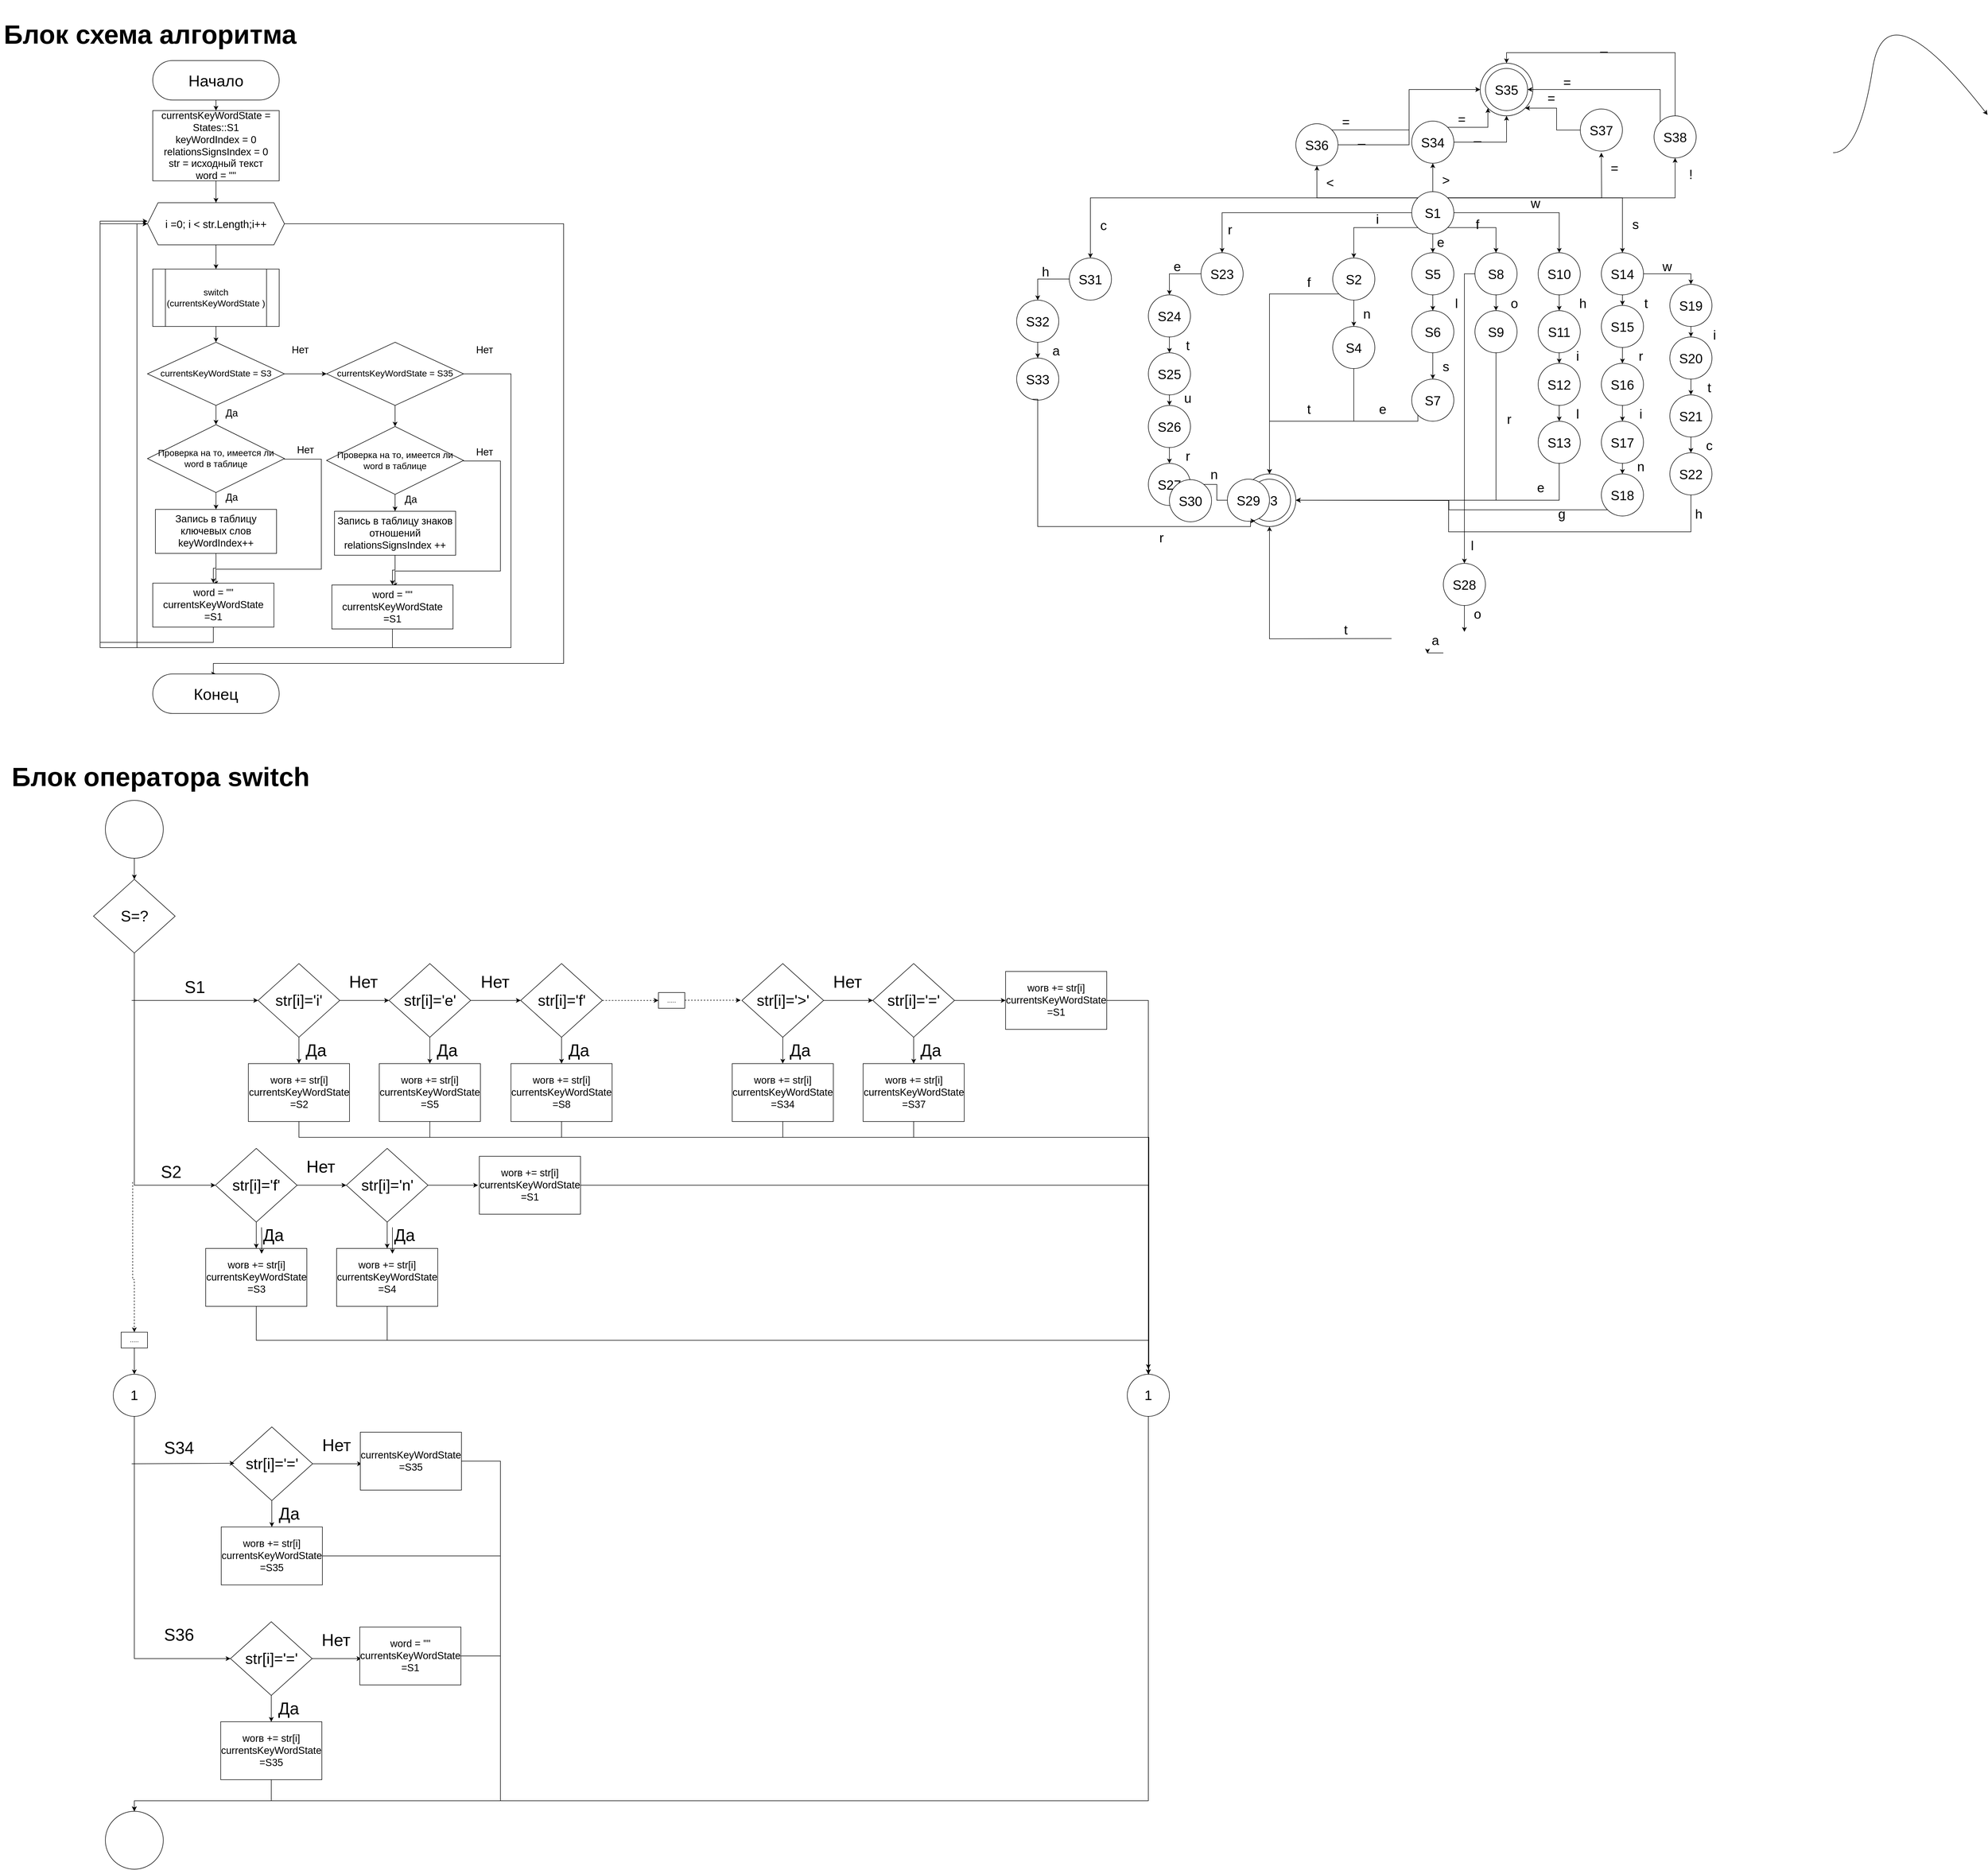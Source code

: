 <mxfile version="24.0.4" type="device">
  <diagram name="Страница — 1" id="SfbgqwsLZKOTyekb-Ale">
    <mxGraphModel dx="5400" dy="1242" grid="1" gridSize="10" guides="1" tooltips="1" connect="1" arrows="1" fold="1" page="1" pageScale="1" pageWidth="3300" pageHeight="4681" math="0" shadow="0">
      <root>
        <mxCell id="0" />
        <mxCell id="1" parent="0" />
        <mxCell id="yziZejpX0jkHS90cmkms-9" value="" style="ellipse;whiteSpace=wrap;html=1;aspect=fixed;" vertex="1" parent="1">
          <mxGeometry x="-940" y="910" width="100" height="100" as="geometry" />
        </mxCell>
        <mxCell id="twDDsj1nU-O-rv-7WQMh-43" value="" style="curved=1;endArrow=classic;html=1;rounded=0;entryX=0;entryY=0;entryDx=0;entryDy=0;" parent="1" source="twDDsj1nU-O-rv-7WQMh-32" edge="1">
          <mxGeometry width="50" height="50" relative="1" as="geometry">
            <mxPoint x="180" y="300" as="sourcePoint" />
            <mxPoint x="473.18" y="228.18" as="targetPoint" />
            <Array as="points">
              <mxPoint x="230" y="300" />
              <mxPoint x="280" y="-20" />
            </Array>
          </mxGeometry>
        </mxCell>
        <mxCell id="yziZejpX0jkHS90cmkms-4" style="edgeStyle=orthogonalEdgeStyle;rounded=0;orthogonalLoop=1;jettySize=auto;html=1;exitX=0;exitY=1;exitDx=0;exitDy=0;" edge="1" parent="1" source="yziZejpX0jkHS90cmkms-1" target="yziZejpX0jkHS90cmkms-3">
          <mxGeometry relative="1" as="geometry" />
        </mxCell>
        <mxCell id="yziZejpX0jkHS90cmkms-19" style="edgeStyle=orthogonalEdgeStyle;rounded=0;orthogonalLoop=1;jettySize=auto;html=1;" edge="1" parent="1" source="yziZejpX0jkHS90cmkms-1" target="yziZejpX0jkHS90cmkms-18">
          <mxGeometry relative="1" as="geometry" />
        </mxCell>
        <mxCell id="yziZejpX0jkHS90cmkms-33" style="edgeStyle=orthogonalEdgeStyle;rounded=0;orthogonalLoop=1;jettySize=auto;html=1;exitX=1;exitY=1;exitDx=0;exitDy=0;entryX=0.5;entryY=0;entryDx=0;entryDy=0;" edge="1" parent="1" source="yziZejpX0jkHS90cmkms-1" target="yziZejpX0jkHS90cmkms-30">
          <mxGeometry relative="1" as="geometry" />
        </mxCell>
        <mxCell id="yziZejpX0jkHS90cmkms-41" style="edgeStyle=orthogonalEdgeStyle;rounded=0;orthogonalLoop=1;jettySize=auto;html=1;exitX=1;exitY=0.5;exitDx=0;exitDy=0;entryX=0.5;entryY=0;entryDx=0;entryDy=0;" edge="1" parent="1" source="yziZejpX0jkHS90cmkms-1" target="yziZejpX0jkHS90cmkms-38">
          <mxGeometry relative="1" as="geometry" />
        </mxCell>
        <mxCell id="yziZejpX0jkHS90cmkms-58" style="edgeStyle=orthogonalEdgeStyle;rounded=0;orthogonalLoop=1;jettySize=auto;html=1;exitX=1;exitY=0;exitDx=0;exitDy=0;entryX=0.5;entryY=0;entryDx=0;entryDy=0;" edge="1" parent="1" source="yziZejpX0jkHS90cmkms-1" target="yziZejpX0jkHS90cmkms-56">
          <mxGeometry relative="1" as="geometry" />
        </mxCell>
        <mxCell id="yziZejpX0jkHS90cmkms-92" style="edgeStyle=orthogonalEdgeStyle;rounded=0;orthogonalLoop=1;jettySize=auto;html=1;exitX=0;exitY=0.5;exitDx=0;exitDy=0;entryX=0.5;entryY=0;entryDx=0;entryDy=0;" edge="1" parent="1" source="yziZejpX0jkHS90cmkms-1" target="yziZejpX0jkHS90cmkms-91">
          <mxGeometry relative="1" as="geometry" />
        </mxCell>
        <mxCell id="yziZejpX0jkHS90cmkms-129" style="edgeStyle=orthogonalEdgeStyle;rounded=0;orthogonalLoop=1;jettySize=auto;html=1;exitX=0;exitY=0;exitDx=0;exitDy=0;entryX=0.5;entryY=0;entryDx=0;entryDy=0;" edge="1" parent="1" source="yziZejpX0jkHS90cmkms-1" target="yziZejpX0jkHS90cmkms-121">
          <mxGeometry relative="1" as="geometry" />
        </mxCell>
        <mxCell id="yziZejpX0jkHS90cmkms-133" style="edgeStyle=orthogonalEdgeStyle;rounded=0;orthogonalLoop=1;jettySize=auto;html=1;exitX=0.5;exitY=0;exitDx=0;exitDy=0;" edge="1" parent="1" source="yziZejpX0jkHS90cmkms-1" target="yziZejpX0jkHS90cmkms-132">
          <mxGeometry relative="1" as="geometry" />
        </mxCell>
        <mxCell id="yziZejpX0jkHS90cmkms-147" style="edgeStyle=orthogonalEdgeStyle;rounded=0;orthogonalLoop=1;jettySize=auto;html=1;exitX=0;exitY=0;exitDx=0;exitDy=0;entryX=0.5;entryY=1;entryDx=0;entryDy=0;" edge="1" parent="1" source="yziZejpX0jkHS90cmkms-1" target="yziZejpX0jkHS90cmkms-143">
          <mxGeometry relative="1" as="geometry" />
        </mxCell>
        <mxCell id="yziZejpX0jkHS90cmkms-151" style="edgeStyle=orthogonalEdgeStyle;rounded=0;orthogonalLoop=1;jettySize=auto;html=1;exitX=1;exitY=0;exitDx=0;exitDy=0;" edge="1" parent="1" source="yziZejpX0jkHS90cmkms-1">
          <mxGeometry relative="1" as="geometry">
            <mxPoint x="-260" y="300" as="targetPoint" />
          </mxGeometry>
        </mxCell>
        <mxCell id="yziZejpX0jkHS90cmkms-156" style="edgeStyle=orthogonalEdgeStyle;rounded=0;orthogonalLoop=1;jettySize=auto;html=1;exitX=1;exitY=0;exitDx=0;exitDy=0;entryX=0.5;entryY=1;entryDx=0;entryDy=0;" edge="1" parent="1" source="yziZejpX0jkHS90cmkms-1" target="yziZejpX0jkHS90cmkms-155">
          <mxGeometry relative="1" as="geometry" />
        </mxCell>
        <mxCell id="yziZejpX0jkHS90cmkms-1" value="&lt;font style=&quot;font-size: 25px;&quot;&gt;S1&lt;/font&gt;" style="ellipse;whiteSpace=wrap;html=1;aspect=fixed;" vertex="1" parent="1">
          <mxGeometry x="-620" y="374" width="80" height="80" as="geometry" />
        </mxCell>
        <mxCell id="yziZejpX0jkHS90cmkms-10" style="edgeStyle=orthogonalEdgeStyle;rounded=0;orthogonalLoop=1;jettySize=auto;html=1;exitX=0;exitY=1;exitDx=0;exitDy=0;entryX=0.5;entryY=0;entryDx=0;entryDy=0;" edge="1" parent="1" source="yziZejpX0jkHS90cmkms-3" target="yziZejpX0jkHS90cmkms-9">
          <mxGeometry relative="1" as="geometry" />
        </mxCell>
        <mxCell id="yziZejpX0jkHS90cmkms-12" style="edgeStyle=orthogonalEdgeStyle;rounded=0;orthogonalLoop=1;jettySize=auto;html=1;exitX=0.5;exitY=1;exitDx=0;exitDy=0;" edge="1" parent="1" source="yziZejpX0jkHS90cmkms-3" target="yziZejpX0jkHS90cmkms-11">
          <mxGeometry relative="1" as="geometry" />
        </mxCell>
        <mxCell id="yziZejpX0jkHS90cmkms-3" value="&lt;font style=&quot;font-size: 25px;&quot;&gt;S2&lt;/font&gt;" style="ellipse;whiteSpace=wrap;html=1;aspect=fixed;" vertex="1" parent="1">
          <mxGeometry x="-770" y="500" width="80" height="80" as="geometry" />
        </mxCell>
        <mxCell id="yziZejpX0jkHS90cmkms-5" value="&lt;font style=&quot;font-size: 25px;&quot;&gt;i&lt;/font&gt;" style="text;html=1;align=center;verticalAlign=middle;whiteSpace=wrap;rounded=0;" vertex="1" parent="1">
          <mxGeometry x="-720" y="410" width="70" height="30" as="geometry" />
        </mxCell>
        <mxCell id="yziZejpX0jkHS90cmkms-6" value="&lt;font style=&quot;font-size: 25px;&quot;&gt;S3&lt;/font&gt;" style="ellipse;whiteSpace=wrap;html=1;aspect=fixed;" vertex="1" parent="1">
          <mxGeometry x="-930" y="920" width="80" height="80" as="geometry" />
        </mxCell>
        <mxCell id="yziZejpX0jkHS90cmkms-8" value="&lt;font style=&quot;font-size: 25px;&quot;&gt;f&lt;/font&gt;" style="text;html=1;align=center;verticalAlign=middle;whiteSpace=wrap;rounded=0;" vertex="1" parent="1">
          <mxGeometry x="-850" y="530" width="70" height="30" as="geometry" />
        </mxCell>
        <mxCell id="yziZejpX0jkHS90cmkms-15" style="edgeStyle=orthogonalEdgeStyle;rounded=0;orthogonalLoop=1;jettySize=auto;html=1;exitX=1;exitY=0.5;exitDx=0;exitDy=0;entryX=0.5;entryY=0;entryDx=0;entryDy=0;" edge="1" parent="1" source="yziZejpX0jkHS90cmkms-11" target="yziZejpX0jkHS90cmkms-9">
          <mxGeometry relative="1" as="geometry">
            <mxPoint x="-730" y="740" as="targetPoint" />
          </mxGeometry>
        </mxCell>
        <mxCell id="yziZejpX0jkHS90cmkms-11" value="&lt;font style=&quot;font-size: 25px;&quot;&gt;S4&lt;/font&gt;" style="ellipse;whiteSpace=wrap;html=1;aspect=fixed;direction=south;" vertex="1" parent="1">
          <mxGeometry x="-770" y="630" width="80" height="80" as="geometry" />
        </mxCell>
        <mxCell id="yziZejpX0jkHS90cmkms-13" value="&lt;font style=&quot;font-size: 25px;&quot;&gt;n&lt;/font&gt;" style="text;html=1;align=center;verticalAlign=middle;whiteSpace=wrap;rounded=0;" vertex="1" parent="1">
          <mxGeometry x="-740" y="590" width="70" height="30" as="geometry" />
        </mxCell>
        <mxCell id="yziZejpX0jkHS90cmkms-17" value="&lt;span style=&quot;font-size: 25px;&quot;&gt;t&lt;/span&gt;" style="text;html=1;align=center;verticalAlign=middle;whiteSpace=wrap;rounded=0;" vertex="1" parent="1">
          <mxGeometry x="-850" y="771" width="70" height="30" as="geometry" />
        </mxCell>
        <mxCell id="yziZejpX0jkHS90cmkms-25" style="edgeStyle=orthogonalEdgeStyle;rounded=0;orthogonalLoop=1;jettySize=auto;html=1;exitX=0.5;exitY=1;exitDx=0;exitDy=0;" edge="1" parent="1" source="yziZejpX0jkHS90cmkms-18" target="yziZejpX0jkHS90cmkms-22">
          <mxGeometry relative="1" as="geometry" />
        </mxCell>
        <mxCell id="yziZejpX0jkHS90cmkms-18" value="&lt;font style=&quot;font-size: 25px;&quot;&gt;S5&lt;/font&gt;" style="ellipse;whiteSpace=wrap;html=1;aspect=fixed;" vertex="1" parent="1">
          <mxGeometry x="-620" y="490" width="80" height="80" as="geometry" />
        </mxCell>
        <mxCell id="yziZejpX0jkHS90cmkms-20" value="&lt;font style=&quot;font-size: 25px;&quot;&gt;e&lt;/font&gt;" style="text;html=1;align=center;verticalAlign=middle;whiteSpace=wrap;rounded=0;" vertex="1" parent="1">
          <mxGeometry x="-600" y="454" width="70" height="30" as="geometry" />
        </mxCell>
        <mxCell id="yziZejpX0jkHS90cmkms-21" style="edgeStyle=orthogonalEdgeStyle;rounded=0;orthogonalLoop=1;jettySize=auto;html=1;exitX=0.5;exitY=1;exitDx=0;exitDy=0;" edge="1" parent="1" source="yziZejpX0jkHS90cmkms-22" target="yziZejpX0jkHS90cmkms-23">
          <mxGeometry relative="1" as="geometry" />
        </mxCell>
        <mxCell id="yziZejpX0jkHS90cmkms-22" value="&lt;font style=&quot;font-size: 25px;&quot;&gt;S6&lt;/font&gt;" style="ellipse;whiteSpace=wrap;html=1;aspect=fixed;" vertex="1" parent="1">
          <mxGeometry x="-620" y="600" width="80" height="80" as="geometry" />
        </mxCell>
        <mxCell id="yziZejpX0jkHS90cmkms-27" style="edgeStyle=orthogonalEdgeStyle;rounded=0;orthogonalLoop=1;jettySize=auto;html=1;exitX=1;exitY=1;exitDx=0;exitDy=0;entryX=0.5;entryY=0;entryDx=0;entryDy=0;" edge="1" parent="1" source="yziZejpX0jkHS90cmkms-23" target="yziZejpX0jkHS90cmkms-9">
          <mxGeometry relative="1" as="geometry">
            <Array as="points">
              <mxPoint x="-608" y="810" />
              <mxPoint x="-890" y="810" />
            </Array>
          </mxGeometry>
        </mxCell>
        <mxCell id="yziZejpX0jkHS90cmkms-23" value="&lt;font style=&quot;font-size: 25px;&quot;&gt;S7&lt;/font&gt;" style="ellipse;whiteSpace=wrap;html=1;aspect=fixed;direction=south;" vertex="1" parent="1">
          <mxGeometry x="-620" y="730" width="80" height="80" as="geometry" />
        </mxCell>
        <mxCell id="yziZejpX0jkHS90cmkms-24" value="&lt;font style=&quot;font-size: 25px;&quot;&gt;s&lt;/font&gt;" style="text;html=1;align=center;verticalAlign=middle;whiteSpace=wrap;rounded=0;" vertex="1" parent="1">
          <mxGeometry x="-590" y="690" width="70" height="30" as="geometry" />
        </mxCell>
        <mxCell id="yziZejpX0jkHS90cmkms-26" value="&lt;font style=&quot;font-size: 25px;&quot;&gt;l&lt;/font&gt;" style="text;html=1;align=center;verticalAlign=middle;whiteSpace=wrap;rounded=0;" vertex="1" parent="1">
          <mxGeometry x="-570" y="570" width="70" height="30" as="geometry" />
        </mxCell>
        <mxCell id="yziZejpX0jkHS90cmkms-28" value="&lt;font style=&quot;font-size: 25px;&quot;&gt;e&lt;/font&gt;" style="text;html=1;align=center;verticalAlign=middle;whiteSpace=wrap;rounded=0;" vertex="1" parent="1">
          <mxGeometry x="-710" y="771" width="70" height="30" as="geometry" />
        </mxCell>
        <mxCell id="yziZejpX0jkHS90cmkms-29" style="edgeStyle=orthogonalEdgeStyle;rounded=0;orthogonalLoop=1;jettySize=auto;html=1;exitX=0.5;exitY=1;exitDx=0;exitDy=0;" edge="1" parent="1" source="yziZejpX0jkHS90cmkms-30" target="yziZejpX0jkHS90cmkms-31">
          <mxGeometry relative="1" as="geometry" />
        </mxCell>
        <mxCell id="yziZejpX0jkHS90cmkms-111" style="edgeStyle=orthogonalEdgeStyle;rounded=0;orthogonalLoop=1;jettySize=auto;html=1;exitX=0;exitY=0.5;exitDx=0;exitDy=0;" edge="1" parent="1" source="yziZejpX0jkHS90cmkms-30" target="yziZejpX0jkHS90cmkms-109">
          <mxGeometry relative="1" as="geometry">
            <Array as="points">
              <mxPoint x="-520" y="530" />
              <mxPoint x="-520" y="1030" />
            </Array>
          </mxGeometry>
        </mxCell>
        <mxCell id="yziZejpX0jkHS90cmkms-30" value="&lt;font style=&quot;font-size: 25px;&quot;&gt;S8&lt;/font&gt;" style="ellipse;whiteSpace=wrap;html=1;aspect=fixed;" vertex="1" parent="1">
          <mxGeometry x="-500" y="490" width="80" height="80" as="geometry" />
        </mxCell>
        <mxCell id="yziZejpX0jkHS90cmkms-35" style="edgeStyle=orthogonalEdgeStyle;rounded=0;orthogonalLoop=1;jettySize=auto;html=1;exitX=0.5;exitY=1;exitDx=0;exitDy=0;entryX=1;entryY=0.5;entryDx=0;entryDy=0;" edge="1" parent="1" source="yziZejpX0jkHS90cmkms-31" target="yziZejpX0jkHS90cmkms-9">
          <mxGeometry relative="1" as="geometry" />
        </mxCell>
        <mxCell id="yziZejpX0jkHS90cmkms-31" value="&lt;font style=&quot;font-size: 25px;&quot;&gt;S9&lt;/font&gt;" style="ellipse;whiteSpace=wrap;html=1;aspect=fixed;" vertex="1" parent="1">
          <mxGeometry x="-500" y="600" width="80" height="80" as="geometry" />
        </mxCell>
        <mxCell id="yziZejpX0jkHS90cmkms-32" value="&lt;span style=&quot;font-size: 25px;&quot;&gt;o&lt;/span&gt;" style="text;html=1;align=center;verticalAlign=middle;whiteSpace=wrap;rounded=0;" vertex="1" parent="1">
          <mxGeometry x="-460" y="570" width="70" height="30" as="geometry" />
        </mxCell>
        <mxCell id="yziZejpX0jkHS90cmkms-34" value="&lt;font style=&quot;font-size: 25px;&quot;&gt;f&lt;/font&gt;" style="text;html=1;align=center;verticalAlign=middle;whiteSpace=wrap;rounded=0;" vertex="1" parent="1">
          <mxGeometry x="-530" y="420" width="70" height="30" as="geometry" />
        </mxCell>
        <mxCell id="yziZejpX0jkHS90cmkms-36" value="&lt;font style=&quot;font-size: 25px;&quot;&gt;r&lt;/font&gt;" style="text;html=1;align=center;verticalAlign=middle;whiteSpace=wrap;rounded=0;" vertex="1" parent="1">
          <mxGeometry x="-470" y="790" width="70" height="30" as="geometry" />
        </mxCell>
        <mxCell id="yziZejpX0jkHS90cmkms-37" style="edgeStyle=orthogonalEdgeStyle;rounded=0;orthogonalLoop=1;jettySize=auto;html=1;exitX=0.5;exitY=1;exitDx=0;exitDy=0;" edge="1" parent="1" source="yziZejpX0jkHS90cmkms-38" target="yziZejpX0jkHS90cmkms-39">
          <mxGeometry relative="1" as="geometry" />
        </mxCell>
        <mxCell id="yziZejpX0jkHS90cmkms-38" value="&lt;font style=&quot;font-size: 25px;&quot;&gt;S10&lt;/font&gt;" style="ellipse;whiteSpace=wrap;html=1;aspect=fixed;" vertex="1" parent="1">
          <mxGeometry x="-380" y="490" width="80" height="80" as="geometry" />
        </mxCell>
        <mxCell id="yziZejpX0jkHS90cmkms-51" style="edgeStyle=orthogonalEdgeStyle;rounded=0;orthogonalLoop=1;jettySize=auto;html=1;exitX=0.5;exitY=1;exitDx=0;exitDy=0;" edge="1" parent="1" source="yziZejpX0jkHS90cmkms-39" target="yziZejpX0jkHS90cmkms-48">
          <mxGeometry relative="1" as="geometry" />
        </mxCell>
        <mxCell id="yziZejpX0jkHS90cmkms-39" value="&lt;font style=&quot;font-size: 25px;&quot;&gt;S11&lt;/font&gt;" style="ellipse;whiteSpace=wrap;html=1;aspect=fixed;" vertex="1" parent="1">
          <mxGeometry x="-380" y="600" width="80" height="80" as="geometry" />
        </mxCell>
        <mxCell id="yziZejpX0jkHS90cmkms-40" value="&lt;span style=&quot;font-size: 25px;&quot;&gt;h&lt;/span&gt;" style="text;html=1;align=center;verticalAlign=middle;whiteSpace=wrap;rounded=0;" vertex="1" parent="1">
          <mxGeometry x="-330" y="570" width="70" height="30" as="geometry" />
        </mxCell>
        <mxCell id="yziZejpX0jkHS90cmkms-46" value="&lt;span style=&quot;font-size: 25px;&quot;&gt;w&lt;/span&gt;" style="text;html=1;align=center;verticalAlign=middle;whiteSpace=wrap;rounded=0;" vertex="1" parent="1">
          <mxGeometry x="-420" y="380" width="70" height="30" as="geometry" />
        </mxCell>
        <mxCell id="yziZejpX0jkHS90cmkms-47" style="edgeStyle=orthogonalEdgeStyle;rounded=0;orthogonalLoop=1;jettySize=auto;html=1;exitX=0.5;exitY=1;exitDx=0;exitDy=0;" edge="1" parent="1" source="yziZejpX0jkHS90cmkms-48">
          <mxGeometry relative="1" as="geometry">
            <mxPoint x="-340" y="810.0" as="targetPoint" />
          </mxGeometry>
        </mxCell>
        <mxCell id="yziZejpX0jkHS90cmkms-48" value="&lt;font style=&quot;font-size: 25px;&quot;&gt;S12&lt;/font&gt;" style="ellipse;whiteSpace=wrap;html=1;aspect=fixed;" vertex="1" parent="1">
          <mxGeometry x="-380" y="700" width="80" height="80" as="geometry" />
        </mxCell>
        <mxCell id="yziZejpX0jkHS90cmkms-53" style="edgeStyle=orthogonalEdgeStyle;rounded=0;orthogonalLoop=1;jettySize=auto;html=1;exitX=0.5;exitY=1;exitDx=0;exitDy=0;entryX=1;entryY=0.5;entryDx=0;entryDy=0;" edge="1" parent="1" source="yziZejpX0jkHS90cmkms-49" target="yziZejpX0jkHS90cmkms-9">
          <mxGeometry relative="1" as="geometry" />
        </mxCell>
        <mxCell id="yziZejpX0jkHS90cmkms-49" value="&lt;font style=&quot;font-size: 25px;&quot;&gt;S13&lt;/font&gt;" style="ellipse;whiteSpace=wrap;html=1;aspect=fixed;" vertex="1" parent="1">
          <mxGeometry x="-380" y="810" width="80" height="80" as="geometry" />
        </mxCell>
        <mxCell id="yziZejpX0jkHS90cmkms-50" value="&lt;span style=&quot;font-size: 25px;&quot;&gt;l&lt;/span&gt;" style="text;html=1;align=center;verticalAlign=middle;whiteSpace=wrap;rounded=0;" vertex="1" parent="1">
          <mxGeometry x="-340" y="780" width="70" height="30" as="geometry" />
        </mxCell>
        <mxCell id="yziZejpX0jkHS90cmkms-52" value="&lt;span style=&quot;font-size: 25px;&quot;&gt;i&lt;/span&gt;" style="text;html=1;align=center;verticalAlign=middle;whiteSpace=wrap;rounded=0;" vertex="1" parent="1">
          <mxGeometry x="-340" y="670" width="70" height="30" as="geometry" />
        </mxCell>
        <mxCell id="yziZejpX0jkHS90cmkms-54" value="&lt;font style=&quot;font-size: 25px;&quot;&gt;e&lt;/font&gt;" style="text;html=1;align=center;verticalAlign=middle;whiteSpace=wrap;rounded=0;" vertex="1" parent="1">
          <mxGeometry x="-410" y="920" width="70" height="30" as="geometry" />
        </mxCell>
        <mxCell id="yziZejpX0jkHS90cmkms-70" style="edgeStyle=orthogonalEdgeStyle;rounded=0;orthogonalLoop=1;jettySize=auto;html=1;exitX=0.5;exitY=1;exitDx=0;exitDy=0;" edge="1" parent="1" source="yziZejpX0jkHS90cmkms-56" target="yziZejpX0jkHS90cmkms-62">
          <mxGeometry relative="1" as="geometry" />
        </mxCell>
        <mxCell id="yziZejpX0jkHS90cmkms-87" style="edgeStyle=orthogonalEdgeStyle;rounded=0;orthogonalLoop=1;jettySize=auto;html=1;exitX=1;exitY=0.5;exitDx=0;exitDy=0;entryX=0.5;entryY=0;entryDx=0;entryDy=0;" edge="1" parent="1" source="yziZejpX0jkHS90cmkms-56" target="yziZejpX0jkHS90cmkms-78">
          <mxGeometry relative="1" as="geometry" />
        </mxCell>
        <mxCell id="yziZejpX0jkHS90cmkms-56" value="&lt;font style=&quot;font-size: 25px;&quot;&gt;S14&lt;/font&gt;" style="ellipse;whiteSpace=wrap;html=1;aspect=fixed;" vertex="1" parent="1">
          <mxGeometry x="-260" y="490" width="80" height="80" as="geometry" />
        </mxCell>
        <mxCell id="yziZejpX0jkHS90cmkms-57" value="&lt;span style=&quot;font-size: 25px;&quot;&gt;t&lt;/span&gt;" style="text;html=1;align=center;verticalAlign=middle;whiteSpace=wrap;rounded=0;" vertex="1" parent="1">
          <mxGeometry x="-210" y="570" width="70" height="30" as="geometry" />
        </mxCell>
        <mxCell id="yziZejpX0jkHS90cmkms-59" value="&lt;span style=&quot;font-size: 25px;&quot;&gt;s&lt;/span&gt;" style="text;html=1;align=center;verticalAlign=middle;whiteSpace=wrap;rounded=0;" vertex="1" parent="1">
          <mxGeometry x="-230" y="420" width="70" height="30" as="geometry" />
        </mxCell>
        <mxCell id="yziZejpX0jkHS90cmkms-61" style="edgeStyle=orthogonalEdgeStyle;rounded=0;orthogonalLoop=1;jettySize=auto;html=1;exitX=0.5;exitY=1;exitDx=0;exitDy=0;" edge="1" parent="1" source="yziZejpX0jkHS90cmkms-62" target="yziZejpX0jkHS90cmkms-64">
          <mxGeometry relative="1" as="geometry" />
        </mxCell>
        <mxCell id="yziZejpX0jkHS90cmkms-62" value="&lt;font style=&quot;font-size: 25px;&quot;&gt;S15&lt;/font&gt;" style="ellipse;whiteSpace=wrap;html=1;aspect=fixed;" vertex="1" parent="1">
          <mxGeometry x="-260" y="590" width="80" height="80" as="geometry" />
        </mxCell>
        <mxCell id="yziZejpX0jkHS90cmkms-63" style="edgeStyle=orthogonalEdgeStyle;rounded=0;orthogonalLoop=1;jettySize=auto;html=1;exitX=0.5;exitY=1;exitDx=0;exitDy=0;" edge="1" parent="1" source="yziZejpX0jkHS90cmkms-64">
          <mxGeometry relative="1" as="geometry">
            <mxPoint x="-220" y="810.0" as="targetPoint" />
          </mxGeometry>
        </mxCell>
        <mxCell id="yziZejpX0jkHS90cmkms-64" value="&lt;font style=&quot;font-size: 25px;&quot;&gt;S16&lt;/font&gt;" style="ellipse;whiteSpace=wrap;html=1;aspect=fixed;" vertex="1" parent="1">
          <mxGeometry x="-260" y="700" width="80" height="80" as="geometry" />
        </mxCell>
        <mxCell id="yziZejpX0jkHS90cmkms-72" style="edgeStyle=orthogonalEdgeStyle;rounded=0;orthogonalLoop=1;jettySize=auto;html=1;exitX=0.5;exitY=1;exitDx=0;exitDy=0;" edge="1" parent="1" source="yziZejpX0jkHS90cmkms-65" target="yziZejpX0jkHS90cmkms-71">
          <mxGeometry relative="1" as="geometry" />
        </mxCell>
        <mxCell id="yziZejpX0jkHS90cmkms-65" value="&lt;font style=&quot;font-size: 25px;&quot;&gt;S17&lt;/font&gt;" style="ellipse;whiteSpace=wrap;html=1;aspect=fixed;" vertex="1" parent="1">
          <mxGeometry x="-260" y="810" width="80" height="80" as="geometry" />
        </mxCell>
        <mxCell id="yziZejpX0jkHS90cmkms-66" value="&lt;span style=&quot;font-size: 25px;&quot;&gt;i&lt;/span&gt;" style="text;html=1;align=center;verticalAlign=middle;whiteSpace=wrap;rounded=0;" vertex="1" parent="1">
          <mxGeometry x="-220" y="780" width="70" height="30" as="geometry" />
        </mxCell>
        <mxCell id="yziZejpX0jkHS90cmkms-67" value="&lt;span style=&quot;font-size: 25px;&quot;&gt;r&lt;/span&gt;" style="text;html=1;align=center;verticalAlign=middle;whiteSpace=wrap;rounded=0;" vertex="1" parent="1">
          <mxGeometry x="-220" y="670" width="70" height="30" as="geometry" />
        </mxCell>
        <mxCell id="yziZejpX0jkHS90cmkms-74" style="edgeStyle=orthogonalEdgeStyle;rounded=0;orthogonalLoop=1;jettySize=auto;html=1;exitX=0;exitY=1;exitDx=0;exitDy=0;" edge="1" parent="1" source="yziZejpX0jkHS90cmkms-71">
          <mxGeometry relative="1" as="geometry">
            <mxPoint x="-840" y="960.0" as="targetPoint" />
          </mxGeometry>
        </mxCell>
        <mxCell id="yziZejpX0jkHS90cmkms-71" value="&lt;font style=&quot;font-size: 25px;&quot;&gt;S18&lt;/font&gt;" style="ellipse;whiteSpace=wrap;html=1;aspect=fixed;" vertex="1" parent="1">
          <mxGeometry x="-260" y="910" width="80" height="80" as="geometry" />
        </mxCell>
        <mxCell id="yziZejpX0jkHS90cmkms-73" value="&lt;span style=&quot;font-size: 25px;&quot;&gt;n&lt;/span&gt;" style="text;html=1;align=center;verticalAlign=middle;whiteSpace=wrap;rounded=0;" vertex="1" parent="1">
          <mxGeometry x="-220" y="880" width="70" height="30" as="geometry" />
        </mxCell>
        <mxCell id="yziZejpX0jkHS90cmkms-75" value="&lt;span style=&quot;font-size: 25px;&quot;&gt;g&lt;/span&gt;" style="text;html=1;align=center;verticalAlign=middle;whiteSpace=wrap;rounded=0;" vertex="1" parent="1">
          <mxGeometry x="-370" y="970" width="70" height="30" as="geometry" />
        </mxCell>
        <mxCell id="yziZejpX0jkHS90cmkms-77" style="edgeStyle=orthogonalEdgeStyle;rounded=0;orthogonalLoop=1;jettySize=auto;html=1;exitX=0.5;exitY=1;exitDx=0;exitDy=0;" edge="1" parent="1" source="yziZejpX0jkHS90cmkms-78" target="yziZejpX0jkHS90cmkms-81">
          <mxGeometry relative="1" as="geometry" />
        </mxCell>
        <mxCell id="yziZejpX0jkHS90cmkms-78" value="&lt;font style=&quot;font-size: 25px;&quot;&gt;S19&lt;/font&gt;" style="ellipse;whiteSpace=wrap;html=1;aspect=fixed;" vertex="1" parent="1">
          <mxGeometry x="-130" y="550" width="80" height="80" as="geometry" />
        </mxCell>
        <mxCell id="yziZejpX0jkHS90cmkms-79" value="&lt;span style=&quot;font-size: 25px;&quot;&gt;i&lt;/span&gt;" style="text;html=1;align=center;verticalAlign=middle;whiteSpace=wrap;rounded=0;" vertex="1" parent="1">
          <mxGeometry x="-80" y="630" width="70" height="30" as="geometry" />
        </mxCell>
        <mxCell id="yziZejpX0jkHS90cmkms-80" style="edgeStyle=orthogonalEdgeStyle;rounded=0;orthogonalLoop=1;jettySize=auto;html=1;exitX=0.5;exitY=1;exitDx=0;exitDy=0;" edge="1" parent="1" source="yziZejpX0jkHS90cmkms-81" target="yziZejpX0jkHS90cmkms-83">
          <mxGeometry relative="1" as="geometry" />
        </mxCell>
        <mxCell id="yziZejpX0jkHS90cmkms-81" value="&lt;font style=&quot;font-size: 25px;&quot;&gt;S20&lt;/font&gt;" style="ellipse;whiteSpace=wrap;html=1;aspect=fixed;" vertex="1" parent="1">
          <mxGeometry x="-130" y="650" width="80" height="80" as="geometry" />
        </mxCell>
        <mxCell id="yziZejpX0jkHS90cmkms-82" style="edgeStyle=orthogonalEdgeStyle;rounded=0;orthogonalLoop=1;jettySize=auto;html=1;exitX=0.5;exitY=1;exitDx=0;exitDy=0;" edge="1" parent="1" source="yziZejpX0jkHS90cmkms-83">
          <mxGeometry relative="1" as="geometry">
            <mxPoint x="-90" y="870.0" as="targetPoint" />
          </mxGeometry>
        </mxCell>
        <mxCell id="yziZejpX0jkHS90cmkms-83" value="&lt;font style=&quot;font-size: 25px;&quot;&gt;S21&lt;/font&gt;" style="ellipse;whiteSpace=wrap;html=1;aspect=fixed;" vertex="1" parent="1">
          <mxGeometry x="-130" y="760" width="80" height="80" as="geometry" />
        </mxCell>
        <mxCell id="yziZejpX0jkHS90cmkms-89" style="edgeStyle=orthogonalEdgeStyle;rounded=0;orthogonalLoop=1;jettySize=auto;html=1;exitX=0.5;exitY=1;exitDx=0;exitDy=0;entryX=1;entryY=0.5;entryDx=0;entryDy=0;" edge="1" parent="1" source="yziZejpX0jkHS90cmkms-84" target="yziZejpX0jkHS90cmkms-9">
          <mxGeometry relative="1" as="geometry">
            <Array as="points">
              <mxPoint x="-90" y="1020" />
              <mxPoint x="-550" y="1020" />
              <mxPoint x="-550" y="960" />
            </Array>
          </mxGeometry>
        </mxCell>
        <mxCell id="yziZejpX0jkHS90cmkms-84" value="&lt;font style=&quot;font-size: 25px;&quot;&gt;S22&lt;/font&gt;" style="ellipse;whiteSpace=wrap;html=1;aspect=fixed;" vertex="1" parent="1">
          <mxGeometry x="-130" y="870" width="80" height="80" as="geometry" />
        </mxCell>
        <mxCell id="yziZejpX0jkHS90cmkms-85" value="&lt;span style=&quot;font-size: 25px;&quot;&gt;c&lt;/span&gt;" style="text;html=1;align=center;verticalAlign=middle;whiteSpace=wrap;rounded=0;" vertex="1" parent="1">
          <mxGeometry x="-90" y="840" width="70" height="30" as="geometry" />
        </mxCell>
        <mxCell id="yziZejpX0jkHS90cmkms-86" value="&lt;span style=&quot;font-size: 25px;&quot;&gt;t&lt;/span&gt;" style="text;html=1;align=center;verticalAlign=middle;whiteSpace=wrap;rounded=0;" vertex="1" parent="1">
          <mxGeometry x="-90" y="730" width="70" height="30" as="geometry" />
        </mxCell>
        <mxCell id="yziZejpX0jkHS90cmkms-88" value="&lt;span style=&quot;font-size: 25px;&quot;&gt;w&lt;/span&gt;" style="text;html=1;align=center;verticalAlign=middle;whiteSpace=wrap;rounded=0;" vertex="1" parent="1">
          <mxGeometry x="-170" y="500" width="70" height="30" as="geometry" />
        </mxCell>
        <mxCell id="yziZejpX0jkHS90cmkms-90" value="&lt;span style=&quot;font-size: 25px;&quot;&gt;h&lt;/span&gt;" style="text;html=1;align=center;verticalAlign=middle;whiteSpace=wrap;rounded=0;" vertex="1" parent="1">
          <mxGeometry x="-110" y="970" width="70" height="30" as="geometry" />
        </mxCell>
        <mxCell id="yziZejpX0jkHS90cmkms-103" style="edgeStyle=orthogonalEdgeStyle;rounded=0;orthogonalLoop=1;jettySize=auto;html=1;exitX=0;exitY=0.5;exitDx=0;exitDy=0;entryX=0.5;entryY=0;entryDx=0;entryDy=0;" edge="1" parent="1" source="yziZejpX0jkHS90cmkms-91" target="yziZejpX0jkHS90cmkms-95">
          <mxGeometry relative="1" as="geometry" />
        </mxCell>
        <mxCell id="yziZejpX0jkHS90cmkms-91" value="&lt;font style=&quot;font-size: 25px;&quot;&gt;S23&lt;/font&gt;" style="ellipse;whiteSpace=wrap;html=1;aspect=fixed;" vertex="1" parent="1">
          <mxGeometry x="-1020" y="490" width="80" height="80" as="geometry" />
        </mxCell>
        <mxCell id="yziZejpX0jkHS90cmkms-93" value="&lt;span style=&quot;font-size: 25px;&quot;&gt;r&lt;/span&gt;" style="text;html=1;align=center;verticalAlign=middle;whiteSpace=wrap;rounded=0;" vertex="1" parent="1">
          <mxGeometry x="-1000" y="430" width="70" height="30" as="geometry" />
        </mxCell>
        <mxCell id="yziZejpX0jkHS90cmkms-94" style="edgeStyle=orthogonalEdgeStyle;rounded=0;orthogonalLoop=1;jettySize=auto;html=1;exitX=0.5;exitY=1;exitDx=0;exitDy=0;" edge="1" parent="1" source="yziZejpX0jkHS90cmkms-95" target="yziZejpX0jkHS90cmkms-97">
          <mxGeometry relative="1" as="geometry" />
        </mxCell>
        <mxCell id="yziZejpX0jkHS90cmkms-95" value="&lt;font style=&quot;font-size: 25px;&quot;&gt;S24&lt;/font&gt;" style="ellipse;whiteSpace=wrap;html=1;aspect=fixed;" vertex="1" parent="1">
          <mxGeometry x="-1120" y="570" width="80" height="80" as="geometry" />
        </mxCell>
        <mxCell id="yziZejpX0jkHS90cmkms-96" style="edgeStyle=orthogonalEdgeStyle;rounded=0;orthogonalLoop=1;jettySize=auto;html=1;exitX=0.5;exitY=1;exitDx=0;exitDy=0;" edge="1" parent="1" source="yziZejpX0jkHS90cmkms-97" target="yziZejpX0jkHS90cmkms-99">
          <mxGeometry relative="1" as="geometry" />
        </mxCell>
        <mxCell id="yziZejpX0jkHS90cmkms-97" value="&lt;font style=&quot;font-size: 25px;&quot;&gt;S25&lt;/font&gt;" style="ellipse;whiteSpace=wrap;html=1;aspect=fixed;" vertex="1" parent="1">
          <mxGeometry x="-1120" y="680" width="80" height="80" as="geometry" />
        </mxCell>
        <mxCell id="yziZejpX0jkHS90cmkms-98" style="edgeStyle=orthogonalEdgeStyle;rounded=0;orthogonalLoop=1;jettySize=auto;html=1;exitX=0.5;exitY=1;exitDx=0;exitDy=0;" edge="1" parent="1" source="yziZejpX0jkHS90cmkms-99">
          <mxGeometry relative="1" as="geometry">
            <mxPoint x="-1080" y="890.0" as="targetPoint" />
          </mxGeometry>
        </mxCell>
        <mxCell id="yziZejpX0jkHS90cmkms-99" value="&lt;font style=&quot;font-size: 25px;&quot;&gt;S26&lt;/font&gt;" style="ellipse;whiteSpace=wrap;html=1;aspect=fixed;" vertex="1" parent="1">
          <mxGeometry x="-1120" y="780" width="80" height="80" as="geometry" />
        </mxCell>
        <mxCell id="yziZejpX0jkHS90cmkms-106" style="edgeStyle=orthogonalEdgeStyle;rounded=0;orthogonalLoop=1;jettySize=auto;html=1;exitX=1;exitY=0.5;exitDx=0;exitDy=0;entryX=0;entryY=0.5;entryDx=0;entryDy=0;" edge="1" parent="1" source="yziZejpX0jkHS90cmkms-100" target="yziZejpX0jkHS90cmkms-9">
          <mxGeometry relative="1" as="geometry" />
        </mxCell>
        <mxCell id="yziZejpX0jkHS90cmkms-100" value="&lt;font style=&quot;font-size: 25px;&quot;&gt;S27&lt;/font&gt;" style="ellipse;whiteSpace=wrap;html=1;aspect=fixed;" vertex="1" parent="1">
          <mxGeometry x="-1120" y="890" width="80" height="80" as="geometry" />
        </mxCell>
        <mxCell id="yziZejpX0jkHS90cmkms-101" value="&lt;span style=&quot;font-size: 25px;&quot;&gt;r&lt;/span&gt;" style="text;html=1;align=center;verticalAlign=middle;whiteSpace=wrap;rounded=0;" vertex="1" parent="1">
          <mxGeometry x="-1080" y="860" width="70" height="30" as="geometry" />
        </mxCell>
        <mxCell id="yziZejpX0jkHS90cmkms-102" value="&lt;span style=&quot;font-size: 25px;&quot;&gt;u&lt;/span&gt;" style="text;html=1;align=center;verticalAlign=middle;whiteSpace=wrap;rounded=0;" vertex="1" parent="1">
          <mxGeometry x="-1080" y="750" width="70" height="30" as="geometry" />
        </mxCell>
        <mxCell id="yziZejpX0jkHS90cmkms-104" value="&lt;span style=&quot;font-size: 25px;&quot;&gt;e&lt;/span&gt;" style="text;html=1;align=center;verticalAlign=middle;whiteSpace=wrap;rounded=0;" vertex="1" parent="1">
          <mxGeometry x="-1100" y="500" width="70" height="30" as="geometry" />
        </mxCell>
        <mxCell id="yziZejpX0jkHS90cmkms-105" value="&lt;span style=&quot;font-size: 25px;&quot;&gt;t&lt;/span&gt;" style="text;html=1;align=center;verticalAlign=middle;whiteSpace=wrap;rounded=0;" vertex="1" parent="1">
          <mxGeometry x="-1080" y="650" width="70" height="30" as="geometry" />
        </mxCell>
        <mxCell id="yziZejpX0jkHS90cmkms-107" value="&lt;span style=&quot;font-size: 25px;&quot;&gt;n&lt;/span&gt;" style="text;html=1;align=center;verticalAlign=middle;whiteSpace=wrap;rounded=0;" vertex="1" parent="1">
          <mxGeometry x="-1030" y="895" width="70" height="30" as="geometry" />
        </mxCell>
        <mxCell id="yziZejpX0jkHS90cmkms-108" style="edgeStyle=orthogonalEdgeStyle;rounded=0;orthogonalLoop=1;jettySize=auto;html=1;exitX=0.5;exitY=1;exitDx=0;exitDy=0;" edge="1" parent="1" source="yziZejpX0jkHS90cmkms-109">
          <mxGeometry relative="1" as="geometry">
            <mxPoint x="-520" y="1210" as="targetPoint" />
          </mxGeometry>
        </mxCell>
        <mxCell id="yziZejpX0jkHS90cmkms-109" value="&lt;font style=&quot;font-size: 25px;&quot;&gt;S28&lt;/font&gt;" style="ellipse;whiteSpace=wrap;html=1;aspect=fixed;" vertex="1" parent="1">
          <mxGeometry x="-560" y="1080" width="80" height="80" as="geometry" />
        </mxCell>
        <mxCell id="yziZejpX0jkHS90cmkms-115" style="edgeStyle=orthogonalEdgeStyle;rounded=0;orthogonalLoop=1;jettySize=auto;html=1;exitX=0;exitY=0.5;exitDx=0;exitDy=0;" edge="1" parent="1">
          <mxGeometry relative="1" as="geometry">
            <mxPoint x="-560" y="1250" as="sourcePoint" />
            <mxPoint x="-590" y="1251" as="targetPoint" />
          </mxGeometry>
        </mxCell>
        <mxCell id="yziZejpX0jkHS90cmkms-110" value="&lt;font style=&quot;font-size: 25px;&quot;&gt;S29&lt;/font&gt;" style="ellipse;whiteSpace=wrap;html=1;aspect=fixed;" vertex="1" parent="1">
          <mxGeometry x="-970" y="920" width="80" height="80" as="geometry" />
        </mxCell>
        <mxCell id="yziZejpX0jkHS90cmkms-112" value="&lt;font style=&quot;font-size: 25px;&quot;&gt;l&lt;/font&gt;" style="text;html=1;align=center;verticalAlign=middle;whiteSpace=wrap;rounded=0;" vertex="1" parent="1">
          <mxGeometry x="-540" y="1030" width="70" height="30" as="geometry" />
        </mxCell>
        <mxCell id="yziZejpX0jkHS90cmkms-113" value="&lt;span style=&quot;font-size: 25px;&quot;&gt;o&lt;/span&gt;" style="text;html=1;align=center;verticalAlign=middle;whiteSpace=wrap;rounded=0;" vertex="1" parent="1">
          <mxGeometry x="-530" y="1160" width="70" height="30" as="geometry" />
        </mxCell>
        <mxCell id="yziZejpX0jkHS90cmkms-117" style="edgeStyle=orthogonalEdgeStyle;rounded=0;orthogonalLoop=1;jettySize=auto;html=1;exitX=0;exitY=0;exitDx=0;exitDy=0;entryX=0.5;entryY=1;entryDx=0;entryDy=0;" edge="1" parent="1" target="yziZejpX0jkHS90cmkms-9">
          <mxGeometry relative="1" as="geometry">
            <mxPoint x="-658.284" y="1222.716" as="sourcePoint" />
          </mxGeometry>
        </mxCell>
        <mxCell id="yziZejpX0jkHS90cmkms-114" value="&lt;font style=&quot;font-size: 25px;&quot;&gt;S30&lt;/font&gt;" style="ellipse;whiteSpace=wrap;html=1;aspect=fixed;" vertex="1" parent="1">
          <mxGeometry x="-1080" y="921" width="80" height="80" as="geometry" />
        </mxCell>
        <mxCell id="yziZejpX0jkHS90cmkms-116" value="&lt;span style=&quot;font-size: 25px;&quot;&gt;a&lt;/span&gt;" style="text;html=1;align=center;verticalAlign=middle;whiteSpace=wrap;rounded=0;" vertex="1" parent="1">
          <mxGeometry x="-610" y="1210" width="70" height="30" as="geometry" />
        </mxCell>
        <mxCell id="yziZejpX0jkHS90cmkms-118" value="&lt;span style=&quot;font-size: 25px;&quot;&gt;t&lt;/span&gt;" style="text;html=1;align=center;verticalAlign=middle;whiteSpace=wrap;rounded=0;" vertex="1" parent="1">
          <mxGeometry x="-780" y="1190" width="70" height="30" as="geometry" />
        </mxCell>
        <mxCell id="yziZejpX0jkHS90cmkms-120" style="edgeStyle=orthogonalEdgeStyle;rounded=0;orthogonalLoop=1;jettySize=auto;html=1;exitX=0;exitY=0.5;exitDx=0;exitDy=0;entryX=0.5;entryY=0;entryDx=0;entryDy=0;" edge="1" parent="1" source="yziZejpX0jkHS90cmkms-121" target="yziZejpX0jkHS90cmkms-123">
          <mxGeometry relative="1" as="geometry" />
        </mxCell>
        <mxCell id="yziZejpX0jkHS90cmkms-121" value="&lt;font style=&quot;font-size: 25px;&quot;&gt;S31&lt;/font&gt;" style="ellipse;whiteSpace=wrap;html=1;aspect=fixed;" vertex="1" parent="1">
          <mxGeometry x="-1270" y="500" width="80" height="80" as="geometry" />
        </mxCell>
        <mxCell id="yziZejpX0jkHS90cmkms-122" style="edgeStyle=orthogonalEdgeStyle;rounded=0;orthogonalLoop=1;jettySize=auto;html=1;exitX=0.5;exitY=1;exitDx=0;exitDy=0;" edge="1" parent="1" source="yziZejpX0jkHS90cmkms-123" target="yziZejpX0jkHS90cmkms-125">
          <mxGeometry relative="1" as="geometry" />
        </mxCell>
        <mxCell id="yziZejpX0jkHS90cmkms-123" value="&lt;font style=&quot;font-size: 25px;&quot;&gt;S32&lt;/font&gt;" style="ellipse;whiteSpace=wrap;html=1;aspect=fixed;" vertex="1" parent="1">
          <mxGeometry x="-1370" y="580" width="80" height="80" as="geometry" />
        </mxCell>
        <mxCell id="yziZejpX0jkHS90cmkms-125" value="&lt;font style=&quot;font-size: 25px;&quot;&gt;S33&lt;/font&gt;" style="ellipse;whiteSpace=wrap;html=1;aspect=fixed;" vertex="1" parent="1">
          <mxGeometry x="-1370" y="690" width="80" height="80" as="geometry" />
        </mxCell>
        <mxCell id="yziZejpX0jkHS90cmkms-126" value="&lt;span style=&quot;font-size: 25px;&quot;&gt;r&lt;/span&gt;" style="text;html=1;align=center;verticalAlign=middle;whiteSpace=wrap;rounded=0;" vertex="1" parent="1">
          <mxGeometry x="-1130" y="1015" width="70" height="30" as="geometry" />
        </mxCell>
        <mxCell id="yziZejpX0jkHS90cmkms-127" value="&lt;span style=&quot;font-size: 25px;&quot;&gt;h&lt;/span&gt;" style="text;html=1;align=center;verticalAlign=middle;whiteSpace=wrap;rounded=0;" vertex="1" parent="1">
          <mxGeometry x="-1350" y="510" width="70" height="30" as="geometry" />
        </mxCell>
        <mxCell id="yziZejpX0jkHS90cmkms-128" value="&lt;span style=&quot;font-size: 25px;&quot;&gt;a&lt;/span&gt;" style="text;html=1;align=center;verticalAlign=middle;whiteSpace=wrap;rounded=0;" vertex="1" parent="1">
          <mxGeometry x="-1330" y="660" width="70" height="30" as="geometry" />
        </mxCell>
        <mxCell id="yziZejpX0jkHS90cmkms-130" value="&lt;span style=&quot;font-size: 25px;&quot;&gt;c&lt;/span&gt;" style="text;html=1;align=center;verticalAlign=middle;whiteSpace=wrap;rounded=0;" vertex="1" parent="1">
          <mxGeometry x="-1240" y="422" width="70" height="30" as="geometry" />
        </mxCell>
        <mxCell id="yziZejpX0jkHS90cmkms-131" style="edgeStyle=orthogonalEdgeStyle;rounded=0;orthogonalLoop=1;jettySize=auto;html=1;entryX=0.162;entryY=0.991;entryDx=0;entryDy=0;entryPerimeter=0;exitX=0.375;exitY=0.978;exitDx=0;exitDy=0;exitPerimeter=0;" edge="1" parent="1" source="yziZejpX0jkHS90cmkms-125" target="yziZejpX0jkHS90cmkms-6">
          <mxGeometry relative="1" as="geometry">
            <mxPoint x="-1340" y="860" as="sourcePoint" />
            <Array as="points">
              <mxPoint x="-1330" y="768" />
              <mxPoint x="-1330" y="1010" />
              <mxPoint x="-926" y="1010" />
              <mxPoint x="-926" y="999" />
            </Array>
          </mxGeometry>
        </mxCell>
        <mxCell id="yziZejpX0jkHS90cmkms-137" style="edgeStyle=orthogonalEdgeStyle;rounded=0;orthogonalLoop=1;jettySize=auto;html=1;exitX=1;exitY=0;exitDx=0;exitDy=0;entryX=0;entryY=1;entryDx=0;entryDy=0;" edge="1" parent="1" source="yziZejpX0jkHS90cmkms-132" target="yziZejpX0jkHS90cmkms-135">
          <mxGeometry relative="1" as="geometry" />
        </mxCell>
        <mxCell id="yziZejpX0jkHS90cmkms-139" style="edgeStyle=orthogonalEdgeStyle;rounded=0;orthogonalLoop=1;jettySize=auto;html=1;exitX=1;exitY=0.5;exitDx=0;exitDy=0;entryX=0.5;entryY=1;entryDx=0;entryDy=0;" edge="1" parent="1" source="yziZejpX0jkHS90cmkms-132" target="yziZejpX0jkHS90cmkms-135">
          <mxGeometry relative="1" as="geometry" />
        </mxCell>
        <mxCell id="yziZejpX0jkHS90cmkms-132" value="&lt;font style=&quot;font-size: 25px;&quot;&gt;S34&lt;/font&gt;" style="ellipse;whiteSpace=wrap;html=1;aspect=fixed;" vertex="1" parent="1">
          <mxGeometry x="-620" y="240" width="80" height="80" as="geometry" />
        </mxCell>
        <mxCell id="yziZejpX0jkHS90cmkms-134" value="&lt;span style=&quot;font-size: 25px;&quot;&gt;&amp;gt;&lt;/span&gt;" style="text;html=1;align=center;verticalAlign=middle;whiteSpace=wrap;rounded=0;" vertex="1" parent="1">
          <mxGeometry x="-590" y="336" width="70" height="30" as="geometry" />
        </mxCell>
        <mxCell id="yziZejpX0jkHS90cmkms-135" value="" style="ellipse;whiteSpace=wrap;html=1;aspect=fixed;" vertex="1" parent="1">
          <mxGeometry x="-490" y="130" width="100" height="100" as="geometry" />
        </mxCell>
        <mxCell id="yziZejpX0jkHS90cmkms-136" value="&lt;font style=&quot;font-size: 25px;&quot;&gt;S35&lt;/font&gt;" style="ellipse;whiteSpace=wrap;html=1;aspect=fixed;" vertex="1" parent="1">
          <mxGeometry x="-480" y="140" width="80" height="80" as="geometry" />
        </mxCell>
        <mxCell id="yziZejpX0jkHS90cmkms-138" value="&lt;span style=&quot;font-size: 25px;&quot;&gt;=&lt;/span&gt;" style="text;html=1;align=center;verticalAlign=middle;whiteSpace=wrap;rounded=0;" vertex="1" parent="1">
          <mxGeometry x="-560" y="220" width="70" height="30" as="geometry" />
        </mxCell>
        <mxCell id="yziZejpX0jkHS90cmkms-140" value="&lt;span style=&quot;font-size: 25px;&quot;&gt;_&lt;/span&gt;" style="text;html=1;align=center;verticalAlign=middle;whiteSpace=wrap;rounded=0;" vertex="1" parent="1">
          <mxGeometry x="-530" y="250" width="70" height="30" as="geometry" />
        </mxCell>
        <mxCell id="yziZejpX0jkHS90cmkms-141" style="edgeStyle=orthogonalEdgeStyle;rounded=0;orthogonalLoop=1;jettySize=auto;html=1;exitX=1;exitY=0;exitDx=0;exitDy=0;entryX=0;entryY=0.5;entryDx=0;entryDy=0;" edge="1" parent="1" source="yziZejpX0jkHS90cmkms-143" target="yziZejpX0jkHS90cmkms-135">
          <mxGeometry relative="1" as="geometry">
            <mxPoint x="-695" y="220" as="targetPoint" />
          </mxGeometry>
        </mxCell>
        <mxCell id="yziZejpX0jkHS90cmkms-142" style="edgeStyle=orthogonalEdgeStyle;rounded=0;orthogonalLoop=1;jettySize=auto;html=1;exitX=1;exitY=0.5;exitDx=0;exitDy=0;entryX=0;entryY=0.5;entryDx=0;entryDy=0;" edge="1" parent="1" source="yziZejpX0jkHS90cmkms-143" target="yziZejpX0jkHS90cmkms-135">
          <mxGeometry relative="1" as="geometry">
            <mxPoint x="-660" y="235" as="targetPoint" />
          </mxGeometry>
        </mxCell>
        <mxCell id="yziZejpX0jkHS90cmkms-143" value="&lt;font style=&quot;font-size: 25px;&quot;&gt;S36&lt;/font&gt;" style="ellipse;whiteSpace=wrap;html=1;aspect=fixed;" vertex="1" parent="1">
          <mxGeometry x="-840" y="245" width="80" height="80" as="geometry" />
        </mxCell>
        <mxCell id="yziZejpX0jkHS90cmkms-144" value="&lt;span style=&quot;font-size: 25px;&quot;&gt;&amp;lt;&lt;/span&gt;" style="text;html=1;align=center;verticalAlign=middle;whiteSpace=wrap;rounded=0;" vertex="1" parent="1">
          <mxGeometry x="-810" y="341" width="70" height="30" as="geometry" />
        </mxCell>
        <mxCell id="yziZejpX0jkHS90cmkms-145" value="&lt;span style=&quot;font-size: 25px;&quot;&gt;=&lt;/span&gt;" style="text;html=1;align=center;verticalAlign=middle;whiteSpace=wrap;rounded=0;" vertex="1" parent="1">
          <mxGeometry x="-780" y="225" width="70" height="30" as="geometry" />
        </mxCell>
        <mxCell id="yziZejpX0jkHS90cmkms-146" value="&lt;span style=&quot;font-size: 25px;&quot;&gt;_&lt;/span&gt;" style="text;html=1;align=center;verticalAlign=middle;whiteSpace=wrap;rounded=0;" vertex="1" parent="1">
          <mxGeometry x="-750" y="255" width="70" height="30" as="geometry" />
        </mxCell>
        <mxCell id="yziZejpX0jkHS90cmkms-152" style="edgeStyle=orthogonalEdgeStyle;rounded=0;orthogonalLoop=1;jettySize=auto;html=1;exitX=0;exitY=0.5;exitDx=0;exitDy=0;entryX=1;entryY=1;entryDx=0;entryDy=0;" edge="1" parent="1" source="yziZejpX0jkHS90cmkms-148" target="yziZejpX0jkHS90cmkms-135">
          <mxGeometry relative="1" as="geometry" />
        </mxCell>
        <mxCell id="yziZejpX0jkHS90cmkms-148" value="&lt;font style=&quot;font-size: 25px;&quot;&gt;S37&lt;/font&gt;" style="ellipse;whiteSpace=wrap;html=1;aspect=fixed;" vertex="1" parent="1">
          <mxGeometry x="-300" y="217" width="80" height="80" as="geometry" />
        </mxCell>
        <mxCell id="yziZejpX0jkHS90cmkms-149" value="&lt;span style=&quot;font-size: 25px;&quot;&gt;=&lt;/span&gt;" style="text;html=1;align=center;verticalAlign=middle;whiteSpace=wrap;rounded=0;" vertex="1" parent="1">
          <mxGeometry x="-270" y="313" width="70" height="30" as="geometry" />
        </mxCell>
        <mxCell id="yziZejpX0jkHS90cmkms-153" value="&lt;span style=&quot;font-size: 25px;&quot;&gt;=&lt;/span&gt;" style="text;html=1;align=center;verticalAlign=middle;whiteSpace=wrap;rounded=0;" vertex="1" parent="1">
          <mxGeometry x="-390" y="180" width="70" height="30" as="geometry" />
        </mxCell>
        <mxCell id="yziZejpX0jkHS90cmkms-158" style="edgeStyle=orthogonalEdgeStyle;rounded=0;orthogonalLoop=1;jettySize=auto;html=1;exitX=0;exitY=0;exitDx=0;exitDy=0;entryX=1;entryY=0.5;entryDx=0;entryDy=0;" edge="1" parent="1" source="yziZejpX0jkHS90cmkms-155" target="yziZejpX0jkHS90cmkms-136">
          <mxGeometry relative="1" as="geometry">
            <Array as="points">
              <mxPoint x="-148" y="180" />
            </Array>
          </mxGeometry>
        </mxCell>
        <mxCell id="yziZejpX0jkHS90cmkms-160" style="edgeStyle=orthogonalEdgeStyle;rounded=0;orthogonalLoop=1;jettySize=auto;html=1;exitX=0.5;exitY=0;exitDx=0;exitDy=0;entryX=0.5;entryY=0;entryDx=0;entryDy=0;" edge="1" parent="1" source="yziZejpX0jkHS90cmkms-155" target="yziZejpX0jkHS90cmkms-135">
          <mxGeometry relative="1" as="geometry" />
        </mxCell>
        <mxCell id="yziZejpX0jkHS90cmkms-155" value="&lt;font style=&quot;font-size: 25px;&quot;&gt;S38&lt;/font&gt;" style="ellipse;whiteSpace=wrap;html=1;aspect=fixed;" vertex="1" parent="1">
          <mxGeometry x="-160" y="230" width="80" height="80" as="geometry" />
        </mxCell>
        <mxCell id="yziZejpX0jkHS90cmkms-157" value="&lt;span style=&quot;font-size: 25px;&quot;&gt;!&lt;/span&gt;" style="text;html=1;align=center;verticalAlign=middle;whiteSpace=wrap;rounded=0;" vertex="1" parent="1">
          <mxGeometry x="-125" y="325" width="70" height="30" as="geometry" />
        </mxCell>
        <mxCell id="yziZejpX0jkHS90cmkms-159" value="&lt;span style=&quot;font-size: 25px;&quot;&gt;=&lt;/span&gt;" style="text;html=1;align=center;verticalAlign=middle;whiteSpace=wrap;rounded=0;" vertex="1" parent="1">
          <mxGeometry x="-360" y="150" width="70" height="30" as="geometry" />
        </mxCell>
        <mxCell id="yziZejpX0jkHS90cmkms-161" value="&lt;span style=&quot;font-size: 25px;&quot;&gt;_&lt;/span&gt;" style="text;html=1;align=center;verticalAlign=middle;whiteSpace=wrap;rounded=0;" vertex="1" parent="1">
          <mxGeometry x="-290" y="80" width="70" height="30" as="geometry" />
        </mxCell>
        <mxCell id="yziZejpX0jkHS90cmkms-163" value="&lt;span style=&quot;font-size: 50px;&quot;&gt;&lt;b&gt;Блок схема алгоритма&lt;/b&gt;&lt;/span&gt;" style="text;html=1;align=center;verticalAlign=middle;whiteSpace=wrap;rounded=0;" vertex="1" parent="1">
          <mxGeometry x="-3300" y="10" width="570" height="130" as="geometry" />
        </mxCell>
        <mxCell id="yziZejpX0jkHS90cmkms-166" style="edgeStyle=orthogonalEdgeStyle;rounded=0;orthogonalLoop=1;jettySize=auto;html=1;exitX=0.5;exitY=1;exitDx=0;exitDy=0;" edge="1" parent="1" source="yziZejpX0jkHS90cmkms-164" target="yziZejpX0jkHS90cmkms-165">
          <mxGeometry relative="1" as="geometry" />
        </mxCell>
        <mxCell id="yziZejpX0jkHS90cmkms-164" value="&lt;font style=&quot;font-size: 30px;&quot;&gt;Начало&lt;/font&gt;" style="rounded=1;whiteSpace=wrap;html=1;arcSize=50;" vertex="1" parent="1">
          <mxGeometry x="-3010" y="125" width="240" height="75" as="geometry" />
        </mxCell>
        <mxCell id="yziZejpX0jkHS90cmkms-168" style="edgeStyle=orthogonalEdgeStyle;rounded=0;orthogonalLoop=1;jettySize=auto;html=1;exitX=0.5;exitY=1;exitDx=0;exitDy=0;" edge="1" parent="1" source="yziZejpX0jkHS90cmkms-165" target="yziZejpX0jkHS90cmkms-167">
          <mxGeometry relative="1" as="geometry" />
        </mxCell>
        <mxCell id="yziZejpX0jkHS90cmkms-165" value="&lt;font style=&quot;font-size: 19px;&quot;&gt;currentsKeyWordState = States::S1&lt;/font&gt;&lt;div&gt;&lt;span style=&quot;font-size: 19px;&quot;&gt;keyWordIndex = 0&lt;/span&gt;&lt;br&gt;&lt;/div&gt;&lt;div&gt;&lt;span style=&quot;font-size: 19px;&quot;&gt;relationsSignsIndex = 0&lt;/span&gt;&lt;br&gt;&lt;/div&gt;&lt;div&gt;&lt;span style=&quot;font-size: 19px;&quot;&gt;str = исходный текст&lt;/span&gt;&lt;/div&gt;&lt;div&gt;&lt;span style=&quot;font-size: 19px;&quot;&gt;word = &quot;&quot;&lt;/span&gt;&lt;/div&gt;" style="rounded=0;whiteSpace=wrap;html=1;" vertex="1" parent="1">
          <mxGeometry x="-3010" y="220" width="240" height="133.5" as="geometry" />
        </mxCell>
        <mxCell id="yziZejpX0jkHS90cmkms-170" style="edgeStyle=orthogonalEdgeStyle;rounded=0;orthogonalLoop=1;jettySize=auto;html=1;exitX=0.5;exitY=1;exitDx=0;exitDy=0;entryX=0.5;entryY=0;entryDx=0;entryDy=0;" edge="1" parent="1" source="yziZejpX0jkHS90cmkms-167" target="yziZejpX0jkHS90cmkms-169">
          <mxGeometry relative="1" as="geometry" />
        </mxCell>
        <mxCell id="yziZejpX0jkHS90cmkms-202" style="edgeStyle=orthogonalEdgeStyle;rounded=0;orthogonalLoop=1;jettySize=auto;html=1;exitX=1;exitY=0.5;exitDx=0;exitDy=0;entryX=0.5;entryY=0;entryDx=0;entryDy=0;" edge="1" parent="1" source="yziZejpX0jkHS90cmkms-167" target="yziZejpX0jkHS90cmkms-203">
          <mxGeometry relative="1" as="geometry">
            <mxPoint x="-2930" y="1370" as="targetPoint" />
            <Array as="points">
              <mxPoint x="-2230" y="435" />
              <mxPoint x="-2230" y="1270" />
              <mxPoint x="-2895" y="1270" />
              <mxPoint x="-2895" y="1290" />
            </Array>
          </mxGeometry>
        </mxCell>
        <mxCell id="yziZejpX0jkHS90cmkms-167" value="&lt;font style=&quot;font-size: 20px;&quot;&gt;i =0; i &amp;lt; str.Length;i++&lt;/font&gt;" style="shape=hexagon;perimeter=hexagonPerimeter2;whiteSpace=wrap;html=1;fixedSize=1;" vertex="1" parent="1">
          <mxGeometry x="-3020" y="395" width="260" height="80" as="geometry" />
        </mxCell>
        <mxCell id="yziZejpX0jkHS90cmkms-172" style="edgeStyle=orthogonalEdgeStyle;rounded=0;orthogonalLoop=1;jettySize=auto;html=1;exitX=0.5;exitY=1;exitDx=0;exitDy=0;entryX=0.5;entryY=0;entryDx=0;entryDy=0;" edge="1" parent="1" source="yziZejpX0jkHS90cmkms-169" target="yziZejpX0jkHS90cmkms-171">
          <mxGeometry relative="1" as="geometry" />
        </mxCell>
        <mxCell id="yziZejpX0jkHS90cmkms-169" value="&lt;font style=&quot;font-size: 17px;&quot;&gt;switch&lt;/font&gt;&lt;div&gt;&lt;font style=&quot;font-size: 17px;&quot;&gt;(currentsKeyWordState&amp;nbsp;)&lt;/font&gt;&lt;/div&gt;" style="shape=process;whiteSpace=wrap;html=1;backgroundOutline=1;" vertex="1" parent="1">
          <mxGeometry x="-3010" y="521" width="240" height="109" as="geometry" />
        </mxCell>
        <mxCell id="yziZejpX0jkHS90cmkms-175" style="edgeStyle=orthogonalEdgeStyle;rounded=0;orthogonalLoop=1;jettySize=auto;html=1;exitX=1;exitY=0.5;exitDx=0;exitDy=0;entryX=0;entryY=0.5;entryDx=0;entryDy=0;" edge="1" parent="1" source="yziZejpX0jkHS90cmkms-171" target="yziZejpX0jkHS90cmkms-174">
          <mxGeometry relative="1" as="geometry" />
        </mxCell>
        <mxCell id="yziZejpX0jkHS90cmkms-184" style="edgeStyle=orthogonalEdgeStyle;rounded=0;orthogonalLoop=1;jettySize=auto;html=1;exitX=0.5;exitY=1;exitDx=0;exitDy=0;" edge="1" parent="1" source="yziZejpX0jkHS90cmkms-171" target="yziZejpX0jkHS90cmkms-178">
          <mxGeometry relative="1" as="geometry" />
        </mxCell>
        <mxCell id="yziZejpX0jkHS90cmkms-171" value="&lt;span style=&quot;font-size: 17px;&quot;&gt;currentsKeyWordState = S3&lt;/span&gt;" style="rhombus;whiteSpace=wrap;html=1;" vertex="1" parent="1">
          <mxGeometry x="-3020" y="660" width="260" height="120" as="geometry" />
        </mxCell>
        <mxCell id="yziZejpX0jkHS90cmkms-198" style="edgeStyle=orthogonalEdgeStyle;rounded=0;orthogonalLoop=1;jettySize=auto;html=1;exitX=0.5;exitY=1;exitDx=0;exitDy=0;" edge="1" parent="1" source="yziZejpX0jkHS90cmkms-174" target="yziZejpX0jkHS90cmkms-192">
          <mxGeometry relative="1" as="geometry" />
        </mxCell>
        <mxCell id="yziZejpX0jkHS90cmkms-201" style="edgeStyle=orthogonalEdgeStyle;rounded=0;orthogonalLoop=1;jettySize=auto;html=1;exitX=1;exitY=0.5;exitDx=0;exitDy=0;entryX=0;entryY=0.5;entryDx=0;entryDy=0;" edge="1" parent="1" source="yziZejpX0jkHS90cmkms-174" target="yziZejpX0jkHS90cmkms-167">
          <mxGeometry relative="1" as="geometry">
            <Array as="points">
              <mxPoint x="-2330" y="720" />
              <mxPoint x="-2330" y="1240" />
              <mxPoint x="-3040" y="1240" />
              <mxPoint x="-3040" y="435" />
            </Array>
          </mxGeometry>
        </mxCell>
        <mxCell id="yziZejpX0jkHS90cmkms-174" value="&lt;span style=&quot;font-size: 17px;&quot;&gt;currentsKeyWordState = S35&lt;/span&gt;" style="rhombus;whiteSpace=wrap;html=1;" vertex="1" parent="1">
          <mxGeometry x="-2680" y="660" width="260" height="120" as="geometry" />
        </mxCell>
        <mxCell id="yziZejpX0jkHS90cmkms-176" value="&lt;font style=&quot;font-size: 19px;&quot;&gt;Нет&lt;/font&gt;" style="text;html=1;align=center;verticalAlign=middle;whiteSpace=wrap;rounded=0;" vertex="1" parent="1">
          <mxGeometry x="-2760" y="660" width="60" height="30" as="geometry" />
        </mxCell>
        <mxCell id="yziZejpX0jkHS90cmkms-180" style="edgeStyle=orthogonalEdgeStyle;rounded=0;orthogonalLoop=1;jettySize=auto;html=1;exitX=1;exitY=0.5;exitDx=0;exitDy=0;entryX=0.5;entryY=0;entryDx=0;entryDy=0;" edge="1" parent="1" source="yziZejpX0jkHS90cmkms-178" target="yziZejpX0jkHS90cmkms-182">
          <mxGeometry relative="1" as="geometry">
            <mxPoint x="-2720" y="881.25" as="targetPoint" />
            <Array as="points">
              <mxPoint x="-2690" y="882" />
              <mxPoint x="-2690" y="1091" />
              <mxPoint x="-2890" y="1091" />
            </Array>
          </mxGeometry>
        </mxCell>
        <mxCell id="yziZejpX0jkHS90cmkms-185" style="edgeStyle=orthogonalEdgeStyle;rounded=0;orthogonalLoop=1;jettySize=auto;html=1;exitX=0.5;exitY=1;exitDx=0;exitDy=0;" edge="1" parent="1" source="yziZejpX0jkHS90cmkms-178" target="yziZejpX0jkHS90cmkms-183">
          <mxGeometry relative="1" as="geometry" />
        </mxCell>
        <mxCell id="yziZejpX0jkHS90cmkms-178" value="&lt;font style=&quot;font-size: 17px;&quot;&gt;Проверка на то, имеется ли word в таблице&lt;/font&gt;" style="rhombus;whiteSpace=wrap;html=1;" vertex="1" parent="1">
          <mxGeometry x="-3020" y="816.5" width="260" height="129" as="geometry" />
        </mxCell>
        <mxCell id="yziZejpX0jkHS90cmkms-199" style="edgeStyle=orthogonalEdgeStyle;rounded=0;orthogonalLoop=1;jettySize=auto;html=1;exitX=0.5;exitY=1;exitDx=0;exitDy=0;entryX=0;entryY=0.5;entryDx=0;entryDy=0;" edge="1" parent="1" source="yziZejpX0jkHS90cmkms-182" target="yziZejpX0jkHS90cmkms-167">
          <mxGeometry relative="1" as="geometry">
            <Array as="points">
              <mxPoint x="-2895" y="1230" />
              <mxPoint x="-3110" y="1230" />
              <mxPoint x="-3110" y="435" />
            </Array>
          </mxGeometry>
        </mxCell>
        <mxCell id="yziZejpX0jkHS90cmkms-182" value="&lt;span style=&quot;font-size: 19px;&quot;&gt;word = &quot;&quot;&lt;/span&gt;&lt;div&gt;&lt;font style=&quot;font-size: 19px;&quot;&gt;currentsKeyWordState =S1&lt;/font&gt;&lt;/div&gt;" style="rounded=0;whiteSpace=wrap;html=1;" vertex="1" parent="1">
          <mxGeometry x="-3010" y="1117.5" width="230" height="83.5" as="geometry" />
        </mxCell>
        <mxCell id="yziZejpX0jkHS90cmkms-189" style="edgeStyle=orthogonalEdgeStyle;rounded=0;orthogonalLoop=1;jettySize=auto;html=1;exitX=0.5;exitY=1;exitDx=0;exitDy=0;entryX=0.5;entryY=0;entryDx=0;entryDy=0;" edge="1" parent="1" source="yziZejpX0jkHS90cmkms-183" target="yziZejpX0jkHS90cmkms-182">
          <mxGeometry relative="1" as="geometry" />
        </mxCell>
        <mxCell id="yziZejpX0jkHS90cmkms-183" value="&lt;span style=&quot;font-size: 19px;&quot;&gt;Запись в таблицу ключевых слов&lt;/span&gt;&lt;div&gt;&lt;span style=&quot;font-size: 19px;&quot;&gt;keyWordIndex++&lt;/span&gt;&lt;span style=&quot;font-size: 19px;&quot;&gt;&lt;br&gt;&lt;/span&gt;&lt;/div&gt;" style="rounded=0;whiteSpace=wrap;html=1;" vertex="1" parent="1">
          <mxGeometry x="-3005" y="977.5" width="230" height="83.5" as="geometry" />
        </mxCell>
        <mxCell id="yziZejpX0jkHS90cmkms-186" value="&lt;font style=&quot;font-size: 19px;&quot;&gt;Да&lt;/font&gt;" style="text;html=1;align=center;verticalAlign=middle;whiteSpace=wrap;rounded=0;" vertex="1" parent="1">
          <mxGeometry x="-2890" y="780" width="60" height="30" as="geometry" />
        </mxCell>
        <mxCell id="yziZejpX0jkHS90cmkms-187" value="&lt;font style=&quot;font-size: 19px;&quot;&gt;Нет&lt;/font&gt;" style="text;html=1;align=center;verticalAlign=middle;whiteSpace=wrap;rounded=0;" vertex="1" parent="1">
          <mxGeometry x="-2750" y="850" width="60" height="30" as="geometry" />
        </mxCell>
        <mxCell id="yziZejpX0jkHS90cmkms-188" value="&lt;font style=&quot;font-size: 19px;&quot;&gt;Да&lt;/font&gt;" style="text;html=1;align=center;verticalAlign=middle;whiteSpace=wrap;rounded=0;" vertex="1" parent="1">
          <mxGeometry x="-2890" y="940" width="60" height="30" as="geometry" />
        </mxCell>
        <mxCell id="yziZejpX0jkHS90cmkms-190" style="edgeStyle=orthogonalEdgeStyle;rounded=0;orthogonalLoop=1;jettySize=auto;html=1;exitX=1;exitY=0.5;exitDx=0;exitDy=0;entryX=0.5;entryY=0;entryDx=0;entryDy=0;" edge="1" parent="1" source="yziZejpX0jkHS90cmkms-192" target="yziZejpX0jkHS90cmkms-193">
          <mxGeometry relative="1" as="geometry">
            <mxPoint x="-2380" y="884.75" as="targetPoint" />
            <Array as="points">
              <mxPoint x="-2350" y="885.5" />
              <mxPoint x="-2350" y="1094.5" />
              <mxPoint x="-2550" y="1094.5" />
            </Array>
          </mxGeometry>
        </mxCell>
        <mxCell id="yziZejpX0jkHS90cmkms-191" style="edgeStyle=orthogonalEdgeStyle;rounded=0;orthogonalLoop=1;jettySize=auto;html=1;exitX=0.5;exitY=1;exitDx=0;exitDy=0;" edge="1" parent="1" source="yziZejpX0jkHS90cmkms-192" target="yziZejpX0jkHS90cmkms-195">
          <mxGeometry relative="1" as="geometry" />
        </mxCell>
        <mxCell id="yziZejpX0jkHS90cmkms-192" value="&lt;font style=&quot;font-size: 17px;&quot;&gt;Проверка на то, имеется ли word в таблице&lt;/font&gt;" style="rhombus;whiteSpace=wrap;html=1;" vertex="1" parent="1">
          <mxGeometry x="-2680" y="820" width="260" height="129" as="geometry" />
        </mxCell>
        <mxCell id="yziZejpX0jkHS90cmkms-200" style="edgeStyle=orthogonalEdgeStyle;rounded=0;orthogonalLoop=1;jettySize=auto;html=1;exitX=0.5;exitY=1;exitDx=0;exitDy=0;" edge="1" parent="1" source="yziZejpX0jkHS90cmkms-193">
          <mxGeometry relative="1" as="geometry">
            <mxPoint x="-3020" y="430" as="targetPoint" />
            <Array as="points">
              <mxPoint x="-2555" y="1240" />
              <mxPoint x="-3110" y="1240" />
              <mxPoint x="-3110" y="430" />
            </Array>
          </mxGeometry>
        </mxCell>
        <mxCell id="yziZejpX0jkHS90cmkms-193" value="&lt;span style=&quot;font-size: 19px;&quot;&gt;word = &quot;&quot;&lt;/span&gt;&lt;div&gt;&lt;font style=&quot;font-size: 19px;&quot;&gt;currentsKeyWordState =S1&lt;/font&gt;&lt;/div&gt;" style="rounded=0;whiteSpace=wrap;html=1;" vertex="1" parent="1">
          <mxGeometry x="-2670" y="1121" width="230" height="83.5" as="geometry" />
        </mxCell>
        <mxCell id="yziZejpX0jkHS90cmkms-194" style="edgeStyle=orthogonalEdgeStyle;rounded=0;orthogonalLoop=1;jettySize=auto;html=1;exitX=0.5;exitY=1;exitDx=0;exitDy=0;entryX=0.5;entryY=0;entryDx=0;entryDy=0;" edge="1" parent="1" source="yziZejpX0jkHS90cmkms-195" target="yziZejpX0jkHS90cmkms-193">
          <mxGeometry relative="1" as="geometry" />
        </mxCell>
        <mxCell id="yziZejpX0jkHS90cmkms-195" value="&lt;span style=&quot;font-size: 19px;&quot;&gt;Запись в таблицу знаков отношений&lt;br&gt;&lt;/span&gt;&lt;div&gt;&lt;span style=&quot;font-size: 19px; background-color: initial;&quot;&gt;relationsSignsIndex&lt;/span&gt;&lt;span style=&quot;font-size: 19px; background-color: initial;&quot;&gt;&amp;nbsp;&lt;/span&gt;&lt;span style=&quot;font-size: 19px;&quot;&gt;++&lt;/span&gt;&lt;span style=&quot;font-size: 19px;&quot;&gt;&lt;br&gt;&lt;/span&gt;&lt;/div&gt;" style="rounded=0;whiteSpace=wrap;html=1;" vertex="1" parent="1">
          <mxGeometry x="-2665" y="981" width="230" height="83.5" as="geometry" />
        </mxCell>
        <mxCell id="yziZejpX0jkHS90cmkms-196" value="&lt;font style=&quot;font-size: 19px;&quot;&gt;Нет&lt;/font&gt;" style="text;html=1;align=center;verticalAlign=middle;whiteSpace=wrap;rounded=0;" vertex="1" parent="1">
          <mxGeometry x="-2410" y="853.5" width="60" height="30" as="geometry" />
        </mxCell>
        <mxCell id="yziZejpX0jkHS90cmkms-197" value="&lt;font style=&quot;font-size: 19px;&quot;&gt;Да&lt;/font&gt;" style="text;html=1;align=center;verticalAlign=middle;whiteSpace=wrap;rounded=0;" vertex="1" parent="1">
          <mxGeometry x="-2550" y="943.5" width="60" height="30" as="geometry" />
        </mxCell>
        <mxCell id="yziZejpX0jkHS90cmkms-203" value="&lt;font style=&quot;font-size: 30px;&quot;&gt;Конец&lt;/font&gt;" style="rounded=1;whiteSpace=wrap;html=1;arcSize=50;" vertex="1" parent="1">
          <mxGeometry x="-3010" y="1290" width="240" height="75" as="geometry" />
        </mxCell>
        <mxCell id="yziZejpX0jkHS90cmkms-204" value="&lt;font style=&quot;font-size: 19px;&quot;&gt;Нет&lt;/font&gt;" style="text;html=1;align=center;verticalAlign=middle;whiteSpace=wrap;rounded=0;" vertex="1" parent="1">
          <mxGeometry x="-2410" y="660" width="60" height="30" as="geometry" />
        </mxCell>
        <mxCell id="yziZejpX0jkHS90cmkms-205" value="&lt;span style=&quot;font-size: 50px;&quot;&gt;&lt;b&gt;Блок оператора switch&lt;/b&gt;&lt;/span&gt;" style="text;html=1;align=center;verticalAlign=middle;whiteSpace=wrap;rounded=0;" vertex="1" parent="1">
          <mxGeometry x="-3280" y="1420" width="570" height="130" as="geometry" />
        </mxCell>
        <mxCell id="yziZejpX0jkHS90cmkms-208" style="edgeStyle=orthogonalEdgeStyle;rounded=0;orthogonalLoop=1;jettySize=auto;html=1;exitX=0.5;exitY=1;exitDx=0;exitDy=0;" edge="1" parent="1" source="yziZejpX0jkHS90cmkms-206" target="yziZejpX0jkHS90cmkms-207">
          <mxGeometry relative="1" as="geometry" />
        </mxCell>
        <mxCell id="yziZejpX0jkHS90cmkms-206" value="" style="ellipse;whiteSpace=wrap;html=1;aspect=fixed;" vertex="1" parent="1">
          <mxGeometry x="-3100" y="1530" width="110" height="110" as="geometry" />
        </mxCell>
        <mxCell id="yziZejpX0jkHS90cmkms-209" style="edgeStyle=orthogonalEdgeStyle;rounded=0;orthogonalLoop=1;jettySize=auto;html=1;exitX=0.5;exitY=1;exitDx=0;exitDy=0;entryX=0;entryY=0.5;entryDx=0;entryDy=0;" edge="1" parent="1" source="yziZejpX0jkHS90cmkms-207" target="yziZejpX0jkHS90cmkms-249">
          <mxGeometry relative="1" as="geometry">
            <mxPoint x="-3045" y="2620" as="targetPoint" />
          </mxGeometry>
        </mxCell>
        <mxCell id="yziZejpX0jkHS90cmkms-207" value="&lt;font style=&quot;font-size: 29px;&quot;&gt;S=?&lt;/font&gt;" style="rhombus;whiteSpace=wrap;html=1;" vertex="1" parent="1">
          <mxGeometry x="-3122.5" y="1680" width="155" height="140" as="geometry" />
        </mxCell>
        <mxCell id="yziZejpX0jkHS90cmkms-210" value="" style="endArrow=classic;html=1;rounded=0;" edge="1" parent="1">
          <mxGeometry width="50" height="50" relative="1" as="geometry">
            <mxPoint x="-3050" y="1910" as="sourcePoint" />
            <mxPoint x="-2810" y="1910" as="targetPoint" />
          </mxGeometry>
        </mxCell>
        <mxCell id="yziZejpX0jkHS90cmkms-211" value="&lt;font style=&quot;font-size: 32px;&quot;&gt;S1&lt;/font&gt;" style="text;html=1;align=center;verticalAlign=middle;whiteSpace=wrap;rounded=0;" vertex="1" parent="1">
          <mxGeometry x="-2960" y="1870" width="60" height="30" as="geometry" />
        </mxCell>
        <mxCell id="yziZejpX0jkHS90cmkms-214" style="edgeStyle=orthogonalEdgeStyle;rounded=0;orthogonalLoop=1;jettySize=auto;html=1;exitX=0.5;exitY=1;exitDx=0;exitDy=0;" edge="1" parent="1" source="yziZejpX0jkHS90cmkms-212" target="yziZejpX0jkHS90cmkms-213">
          <mxGeometry relative="1" as="geometry" />
        </mxCell>
        <mxCell id="yziZejpX0jkHS90cmkms-222" style="edgeStyle=orthogonalEdgeStyle;rounded=0;orthogonalLoop=1;jettySize=auto;html=1;exitX=1;exitY=0.5;exitDx=0;exitDy=0;" edge="1" parent="1" source="yziZejpX0jkHS90cmkms-212" target="yziZejpX0jkHS90cmkms-218">
          <mxGeometry relative="1" as="geometry" />
        </mxCell>
        <mxCell id="yziZejpX0jkHS90cmkms-212" value="&lt;font style=&quot;font-size: 29px;&quot;&gt;str[i]=&#39;i&#39;&lt;/font&gt;" style="rhombus;whiteSpace=wrap;html=1;" vertex="1" parent="1">
          <mxGeometry x="-2810" y="1840" width="155" height="140" as="geometry" />
        </mxCell>
        <mxCell id="yziZejpX0jkHS90cmkms-289" style="edgeStyle=orthogonalEdgeStyle;rounded=0;orthogonalLoop=1;jettySize=auto;html=1;exitX=0.5;exitY=1;exitDx=0;exitDy=0;entryX=0.5;entryY=0;entryDx=0;entryDy=0;" edge="1" parent="1" source="yziZejpX0jkHS90cmkms-213" target="yziZejpX0jkHS90cmkms-286">
          <mxGeometry relative="1" as="geometry">
            <Array as="points">
              <mxPoint x="-2733" y="2170" />
              <mxPoint x="-1120" y="2170" />
            </Array>
          </mxGeometry>
        </mxCell>
        <mxCell id="yziZejpX0jkHS90cmkms-213" value="&lt;span style=&quot;font-size: 19px;&quot;&gt;worв += str[i]&lt;/span&gt;&lt;div&gt;&lt;font style=&quot;font-size: 19px;&quot;&gt;currentsKeyWordState =S2&lt;/font&gt;&lt;/div&gt;" style="rounded=0;whiteSpace=wrap;html=1;" vertex="1" parent="1">
          <mxGeometry x="-2828.5" y="2030" width="192" height="110" as="geometry" />
        </mxCell>
        <mxCell id="yziZejpX0jkHS90cmkms-215" value="&lt;span style=&quot;font-size: 32px;&quot;&gt;Да&lt;/span&gt;" style="text;html=1;align=center;verticalAlign=middle;whiteSpace=wrap;rounded=0;" vertex="1" parent="1">
          <mxGeometry x="-2730" y="1980" width="60" height="50" as="geometry" />
        </mxCell>
        <mxCell id="yziZejpX0jkHS90cmkms-217" style="edgeStyle=orthogonalEdgeStyle;rounded=0;orthogonalLoop=1;jettySize=auto;html=1;exitX=0.5;exitY=1;exitDx=0;exitDy=0;" edge="1" parent="1" source="yziZejpX0jkHS90cmkms-218" target="yziZejpX0jkHS90cmkms-219">
          <mxGeometry relative="1" as="geometry" />
        </mxCell>
        <mxCell id="yziZejpX0jkHS90cmkms-229" style="edgeStyle=orthogonalEdgeStyle;rounded=0;orthogonalLoop=1;jettySize=auto;html=1;exitX=1;exitY=0.5;exitDx=0;exitDy=0;" edge="1" parent="1" source="yziZejpX0jkHS90cmkms-218" target="yziZejpX0jkHS90cmkms-225">
          <mxGeometry relative="1" as="geometry" />
        </mxCell>
        <mxCell id="yziZejpX0jkHS90cmkms-218" value="&lt;font style=&quot;font-size: 29px;&quot;&gt;str[i]=&#39;e&#39;&lt;/font&gt;" style="rhombus;whiteSpace=wrap;html=1;" vertex="1" parent="1">
          <mxGeometry x="-2561.5" y="1840" width="155" height="140" as="geometry" />
        </mxCell>
        <mxCell id="yziZejpX0jkHS90cmkms-290" style="edgeStyle=orthogonalEdgeStyle;rounded=0;orthogonalLoop=1;jettySize=auto;html=1;exitX=0.5;exitY=1;exitDx=0;exitDy=0;" edge="1" parent="1" source="yziZejpX0jkHS90cmkms-219">
          <mxGeometry relative="1" as="geometry">
            <mxPoint x="-1120" y="2630" as="targetPoint" />
            <Array as="points">
              <mxPoint x="-2484" y="2170" />
              <mxPoint x="-1119" y="2170" />
            </Array>
          </mxGeometry>
        </mxCell>
        <mxCell id="yziZejpX0jkHS90cmkms-219" value="&lt;span style=&quot;font-size: 19px;&quot;&gt;worв += str[i]&lt;/span&gt;&lt;div&gt;&lt;font style=&quot;font-size: 19px;&quot;&gt;currentsKeyWordState =S5&lt;/font&gt;&lt;/div&gt;" style="rounded=0;whiteSpace=wrap;html=1;" vertex="1" parent="1">
          <mxGeometry x="-2580" y="2030" width="192" height="110" as="geometry" />
        </mxCell>
        <mxCell id="yziZejpX0jkHS90cmkms-220" value="&lt;span style=&quot;font-size: 32px;&quot;&gt;Да&lt;/span&gt;" style="text;html=1;align=center;verticalAlign=middle;whiteSpace=wrap;rounded=0;" vertex="1" parent="1">
          <mxGeometry x="-2481.5" y="1980" width="60" height="50" as="geometry" />
        </mxCell>
        <mxCell id="yziZejpX0jkHS90cmkms-223" value="&lt;span style=&quot;font-size: 32px;&quot;&gt;Нет&lt;/span&gt;" style="text;html=1;align=center;verticalAlign=middle;whiteSpace=wrap;rounded=0;" vertex="1" parent="1">
          <mxGeometry x="-2640" y="1850" width="60" height="50" as="geometry" />
        </mxCell>
        <mxCell id="yziZejpX0jkHS90cmkms-224" style="edgeStyle=orthogonalEdgeStyle;rounded=0;orthogonalLoop=1;jettySize=auto;html=1;exitX=0.5;exitY=1;exitDx=0;exitDy=0;" edge="1" parent="1" source="yziZejpX0jkHS90cmkms-225" target="yziZejpX0jkHS90cmkms-226">
          <mxGeometry relative="1" as="geometry" />
        </mxCell>
        <mxCell id="yziZejpX0jkHS90cmkms-231" style="edgeStyle=orthogonalEdgeStyle;rounded=0;orthogonalLoop=1;jettySize=auto;html=1;exitX=1;exitY=0.5;exitDx=0;exitDy=0;dashed=1;" edge="1" parent="1" source="yziZejpX0jkHS90cmkms-225">
          <mxGeometry relative="1" as="geometry">
            <mxPoint x="-2050" y="1910" as="targetPoint" />
          </mxGeometry>
        </mxCell>
        <mxCell id="yziZejpX0jkHS90cmkms-225" value="&lt;font style=&quot;font-size: 29px;&quot;&gt;str[i]=&#39;f&#39;&lt;/font&gt;" style="rhombus;whiteSpace=wrap;html=1;" vertex="1" parent="1">
          <mxGeometry x="-2311.5" y="1840" width="155" height="140" as="geometry" />
        </mxCell>
        <mxCell id="yziZejpX0jkHS90cmkms-291" style="edgeStyle=orthogonalEdgeStyle;rounded=0;orthogonalLoop=1;jettySize=auto;html=1;exitX=0.5;exitY=1;exitDx=0;exitDy=0;" edge="1" parent="1" source="yziZejpX0jkHS90cmkms-226">
          <mxGeometry relative="1" as="geometry">
            <mxPoint x="-1120" y="2630" as="targetPoint" />
            <Array as="points">
              <mxPoint x="-2234" y="2170" />
              <mxPoint x="-1119" y="2170" />
            </Array>
          </mxGeometry>
        </mxCell>
        <mxCell id="yziZejpX0jkHS90cmkms-226" value="&lt;span style=&quot;font-size: 19px;&quot;&gt;worв += str[i]&lt;/span&gt;&lt;div&gt;&lt;font style=&quot;font-size: 19px;&quot;&gt;currentsKeyWordState =S8&lt;/font&gt;&lt;/div&gt;" style="rounded=0;whiteSpace=wrap;html=1;" vertex="1" parent="1">
          <mxGeometry x="-2330" y="2030" width="192" height="110" as="geometry" />
        </mxCell>
        <mxCell id="yziZejpX0jkHS90cmkms-227" value="&lt;span style=&quot;font-size: 32px;&quot;&gt;Да&lt;/span&gt;" style="text;html=1;align=center;verticalAlign=middle;whiteSpace=wrap;rounded=0;" vertex="1" parent="1">
          <mxGeometry x="-2231.5" y="1980" width="60" height="50" as="geometry" />
        </mxCell>
        <mxCell id="yziZejpX0jkHS90cmkms-228" value="&lt;span style=&quot;font-size: 32px;&quot;&gt;Нет&lt;/span&gt;" style="text;html=1;align=center;verticalAlign=middle;whiteSpace=wrap;rounded=0;" vertex="1" parent="1">
          <mxGeometry x="-2390" y="1850" width="60" height="50" as="geometry" />
        </mxCell>
        <mxCell id="yziZejpX0jkHS90cmkms-232" value="....." style="rounded=0;whiteSpace=wrap;html=1;" vertex="1" parent="1">
          <mxGeometry x="-2050" y="1895" width="50" height="30" as="geometry" />
        </mxCell>
        <mxCell id="yziZejpX0jkHS90cmkms-233" style="edgeStyle=orthogonalEdgeStyle;rounded=0;orthogonalLoop=1;jettySize=auto;html=1;exitX=1;exitY=0.5;exitDx=0;exitDy=0;dashed=1;" edge="1" parent="1">
          <mxGeometry relative="1" as="geometry">
            <mxPoint x="-1894" y="1909.63" as="targetPoint" />
            <mxPoint x="-2000" y="1909.63" as="sourcePoint" />
          </mxGeometry>
        </mxCell>
        <mxCell id="yziZejpX0jkHS90cmkms-234" style="edgeStyle=orthogonalEdgeStyle;rounded=0;orthogonalLoop=1;jettySize=auto;html=1;exitX=0.5;exitY=1;exitDx=0;exitDy=0;" edge="1" parent="1" source="yziZejpX0jkHS90cmkms-236" target="yziZejpX0jkHS90cmkms-237">
          <mxGeometry relative="1" as="geometry" />
        </mxCell>
        <mxCell id="yziZejpX0jkHS90cmkms-235" style="edgeStyle=orthogonalEdgeStyle;rounded=0;orthogonalLoop=1;jettySize=auto;html=1;exitX=1;exitY=0.5;exitDx=0;exitDy=0;" edge="1" parent="1" source="yziZejpX0jkHS90cmkms-236" target="yziZejpX0jkHS90cmkms-240">
          <mxGeometry relative="1" as="geometry" />
        </mxCell>
        <mxCell id="yziZejpX0jkHS90cmkms-236" value="&lt;font style=&quot;font-size: 29px;&quot;&gt;str[i]=&#39;&amp;gt;&#39;&lt;/font&gt;" style="rhombus;whiteSpace=wrap;html=1;" vertex="1" parent="1">
          <mxGeometry x="-1891.5" y="1840" width="155" height="140" as="geometry" />
        </mxCell>
        <mxCell id="yziZejpX0jkHS90cmkms-292" style="edgeStyle=orthogonalEdgeStyle;rounded=0;orthogonalLoop=1;jettySize=auto;html=1;exitX=0.5;exitY=1;exitDx=0;exitDy=0;" edge="1" parent="1" source="yziZejpX0jkHS90cmkms-237">
          <mxGeometry relative="1" as="geometry">
            <mxPoint x="-1120" y="2630" as="targetPoint" />
            <Array as="points">
              <mxPoint x="-1814" y="2170" />
              <mxPoint x="-1119" y="2170" />
            </Array>
          </mxGeometry>
        </mxCell>
        <mxCell id="yziZejpX0jkHS90cmkms-237" value="&lt;span style=&quot;font-size: 19px;&quot;&gt;worв += str[i]&lt;/span&gt;&lt;div&gt;&lt;font style=&quot;font-size: 19px;&quot;&gt;currentsKeyWordState =S34&lt;/font&gt;&lt;/div&gt;" style="rounded=0;whiteSpace=wrap;html=1;" vertex="1" parent="1">
          <mxGeometry x="-1910" y="2030" width="192" height="110" as="geometry" />
        </mxCell>
        <mxCell id="yziZejpX0jkHS90cmkms-238" value="&lt;span style=&quot;font-size: 32px;&quot;&gt;Да&lt;/span&gt;" style="text;html=1;align=center;verticalAlign=middle;whiteSpace=wrap;rounded=0;" vertex="1" parent="1">
          <mxGeometry x="-1811.5" y="1980" width="60" height="50" as="geometry" />
        </mxCell>
        <mxCell id="yziZejpX0jkHS90cmkms-239" style="edgeStyle=orthogonalEdgeStyle;rounded=0;orthogonalLoop=1;jettySize=auto;html=1;exitX=0.5;exitY=1;exitDx=0;exitDy=0;" edge="1" parent="1" source="yziZejpX0jkHS90cmkms-240" target="yziZejpX0jkHS90cmkms-241">
          <mxGeometry relative="1" as="geometry" />
        </mxCell>
        <mxCell id="yziZejpX0jkHS90cmkms-245" style="edgeStyle=orthogonalEdgeStyle;rounded=0;orthogonalLoop=1;jettySize=auto;html=1;exitX=1;exitY=0.5;exitDx=0;exitDy=0;entryX=0;entryY=0.5;entryDx=0;entryDy=0;" edge="1" parent="1" source="yziZejpX0jkHS90cmkms-240" target="yziZejpX0jkHS90cmkms-244">
          <mxGeometry relative="1" as="geometry" />
        </mxCell>
        <mxCell id="yziZejpX0jkHS90cmkms-240" value="&lt;font style=&quot;font-size: 29px;&quot;&gt;str[i]=&#39;=&#39;&lt;/font&gt;" style="rhombus;whiteSpace=wrap;html=1;" vertex="1" parent="1">
          <mxGeometry x="-1643" y="1840" width="155" height="140" as="geometry" />
        </mxCell>
        <mxCell id="yziZejpX0jkHS90cmkms-293" style="edgeStyle=orthogonalEdgeStyle;rounded=0;orthogonalLoop=1;jettySize=auto;html=1;exitX=0.5;exitY=1;exitDx=0;exitDy=0;entryX=0.5;entryY=0;entryDx=0;entryDy=0;" edge="1" parent="1" source="yziZejpX0jkHS90cmkms-241" target="yziZejpX0jkHS90cmkms-286">
          <mxGeometry relative="1" as="geometry">
            <Array as="points">
              <mxPoint x="-1565" y="2170" />
              <mxPoint x="-1120" y="2170" />
            </Array>
          </mxGeometry>
        </mxCell>
        <mxCell id="yziZejpX0jkHS90cmkms-241" value="&lt;span style=&quot;font-size: 19px;&quot;&gt;worв += str[i]&lt;/span&gt;&lt;div&gt;&lt;font style=&quot;font-size: 19px;&quot;&gt;currentsKeyWordState =S37&lt;/font&gt;&lt;/div&gt;" style="rounded=0;whiteSpace=wrap;html=1;" vertex="1" parent="1">
          <mxGeometry x="-1661.5" y="2030" width="192" height="110" as="geometry" />
        </mxCell>
        <mxCell id="yziZejpX0jkHS90cmkms-242" value="&lt;span style=&quot;font-size: 32px;&quot;&gt;Да&lt;/span&gt;" style="text;html=1;align=center;verticalAlign=middle;whiteSpace=wrap;rounded=0;" vertex="1" parent="1">
          <mxGeometry x="-1563" y="1980" width="60" height="50" as="geometry" />
        </mxCell>
        <mxCell id="yziZejpX0jkHS90cmkms-243" value="&lt;span style=&quot;font-size: 32px;&quot;&gt;Нет&lt;/span&gt;" style="text;html=1;align=center;verticalAlign=middle;whiteSpace=wrap;rounded=0;" vertex="1" parent="1">
          <mxGeometry x="-1721.5" y="1850" width="60" height="50" as="geometry" />
        </mxCell>
        <mxCell id="yziZejpX0jkHS90cmkms-287" style="edgeStyle=orthogonalEdgeStyle;rounded=0;orthogonalLoop=1;jettySize=auto;html=1;exitX=1;exitY=0.5;exitDx=0;exitDy=0;entryX=0.5;entryY=0;entryDx=0;entryDy=0;" edge="1" parent="1" source="yziZejpX0jkHS90cmkms-244" target="yziZejpX0jkHS90cmkms-286">
          <mxGeometry relative="1" as="geometry" />
        </mxCell>
        <mxCell id="yziZejpX0jkHS90cmkms-244" value="&lt;span style=&quot;font-size: 19px;&quot;&gt;worв += str[i]&lt;/span&gt;&lt;div&gt;&lt;font style=&quot;font-size: 19px;&quot;&gt;currentsKeyWordState =S1&lt;/font&gt;&lt;/div&gt;" style="rounded=0;whiteSpace=wrap;html=1;" vertex="1" parent="1">
          <mxGeometry x="-1391" y="1855" width="192" height="110" as="geometry" />
        </mxCell>
        <mxCell id="yziZejpX0jkHS90cmkms-246" value="&lt;font style=&quot;font-size: 32px;&quot;&gt;S2&lt;/font&gt;" style="text;html=1;align=center;verticalAlign=middle;whiteSpace=wrap;rounded=0;" vertex="1" parent="1">
          <mxGeometry x="-3005" y="2221" width="60" height="30" as="geometry" />
        </mxCell>
        <mxCell id="yziZejpX0jkHS90cmkms-247" style="edgeStyle=orthogonalEdgeStyle;rounded=0;orthogonalLoop=1;jettySize=auto;html=1;exitX=0.5;exitY=1;exitDx=0;exitDy=0;" edge="1" parent="1" source="yziZejpX0jkHS90cmkms-249" target="yziZejpX0jkHS90cmkms-250">
          <mxGeometry relative="1" as="geometry" />
        </mxCell>
        <mxCell id="yziZejpX0jkHS90cmkms-248" style="edgeStyle=orthogonalEdgeStyle;rounded=0;orthogonalLoop=1;jettySize=auto;html=1;exitX=1;exitY=0.5;exitDx=0;exitDy=0;" edge="1" parent="1" source="yziZejpX0jkHS90cmkms-249" target="yziZejpX0jkHS90cmkms-254">
          <mxGeometry relative="1" as="geometry" />
        </mxCell>
        <mxCell id="yziZejpX0jkHS90cmkms-249" value="&lt;font style=&quot;font-size: 29px;&quot;&gt;str[i]=&#39;f&#39;&lt;/font&gt;" style="rhombus;whiteSpace=wrap;html=1;" vertex="1" parent="1">
          <mxGeometry x="-2891" y="2191" width="155" height="140" as="geometry" />
        </mxCell>
        <mxCell id="yziZejpX0jkHS90cmkms-294" style="edgeStyle=orthogonalEdgeStyle;rounded=0;orthogonalLoop=1;jettySize=auto;html=1;exitX=0.5;exitY=1;exitDx=0;exitDy=0;" edge="1" parent="1" source="yziZejpX0jkHS90cmkms-250">
          <mxGeometry relative="1" as="geometry">
            <mxPoint x="-1120" y="2620" as="targetPoint" />
          </mxGeometry>
        </mxCell>
        <mxCell id="yziZejpX0jkHS90cmkms-250" value="&lt;span style=&quot;font-size: 19px;&quot;&gt;worв += str[i]&lt;/span&gt;&lt;div&gt;&lt;font style=&quot;font-size: 19px;&quot;&gt;currentsKeyWordState =S3&lt;/font&gt;&lt;/div&gt;" style="rounded=0;whiteSpace=wrap;html=1;" vertex="1" parent="1">
          <mxGeometry x="-2909.5" y="2381" width="192" height="110" as="geometry" />
        </mxCell>
        <mxCell id="yziZejpX0jkHS90cmkms-251" value="&lt;span style=&quot;font-size: 32px;&quot;&gt;Да&lt;/span&gt;" style="text;html=1;align=center;verticalAlign=middle;whiteSpace=wrap;rounded=0;" vertex="1" parent="1">
          <mxGeometry x="-2811" y="2331" width="60" height="50" as="geometry" />
        </mxCell>
        <mxCell id="yziZejpX0jkHS90cmkms-252" style="edgeStyle=orthogonalEdgeStyle;rounded=0;orthogonalLoop=1;jettySize=auto;html=1;exitX=0.5;exitY=1;exitDx=0;exitDy=0;" edge="1" parent="1" source="yziZejpX0jkHS90cmkms-254" target="yziZejpX0jkHS90cmkms-255">
          <mxGeometry relative="1" as="geometry" />
        </mxCell>
        <mxCell id="yziZejpX0jkHS90cmkms-253" style="edgeStyle=orthogonalEdgeStyle;rounded=0;orthogonalLoop=1;jettySize=auto;html=1;exitX=1;exitY=0.5;exitDx=0;exitDy=0;" edge="1" parent="1" source="yziZejpX0jkHS90cmkms-254">
          <mxGeometry relative="1" as="geometry">
            <mxPoint x="-2392.5" y="2261" as="targetPoint" />
          </mxGeometry>
        </mxCell>
        <mxCell id="yziZejpX0jkHS90cmkms-254" value="&lt;font style=&quot;font-size: 29px;&quot;&gt;str[i]=&#39;n&#39;&lt;/font&gt;" style="rhombus;whiteSpace=wrap;html=1;" vertex="1" parent="1">
          <mxGeometry x="-2642.5" y="2191" width="155" height="140" as="geometry" />
        </mxCell>
        <mxCell id="yziZejpX0jkHS90cmkms-295" style="edgeStyle=orthogonalEdgeStyle;rounded=0;orthogonalLoop=1;jettySize=auto;html=1;exitX=0.5;exitY=1;exitDx=0;exitDy=0;entryX=0.5;entryY=0;entryDx=0;entryDy=0;" edge="1" parent="1" source="yziZejpX0jkHS90cmkms-255" target="yziZejpX0jkHS90cmkms-286">
          <mxGeometry relative="1" as="geometry" />
        </mxCell>
        <mxCell id="yziZejpX0jkHS90cmkms-255" value="&lt;span style=&quot;font-size: 19px;&quot;&gt;worв += str[i]&lt;/span&gt;&lt;div&gt;&lt;font style=&quot;font-size: 19px;&quot;&gt;currentsKeyWordState =S4&lt;/font&gt;&lt;/div&gt;" style="rounded=0;whiteSpace=wrap;html=1;" vertex="1" parent="1">
          <mxGeometry x="-2661" y="2381" width="192" height="110" as="geometry" />
        </mxCell>
        <mxCell id="yziZejpX0jkHS90cmkms-256" value="&lt;span style=&quot;font-size: 32px;&quot;&gt;Да&lt;/span&gt;" style="text;html=1;align=center;verticalAlign=middle;whiteSpace=wrap;rounded=0;" vertex="1" parent="1">
          <mxGeometry x="-2562.5" y="2331" width="60" height="50" as="geometry" />
        </mxCell>
        <mxCell id="yziZejpX0jkHS90cmkms-257" value="&lt;span style=&quot;font-size: 32px;&quot;&gt;Нет&lt;/span&gt;" style="text;html=1;align=center;verticalAlign=middle;whiteSpace=wrap;rounded=0;" vertex="1" parent="1">
          <mxGeometry x="-2721" y="2201" width="60" height="50" as="geometry" />
        </mxCell>
        <mxCell id="yziZejpX0jkHS90cmkms-288" style="edgeStyle=orthogonalEdgeStyle;rounded=0;orthogonalLoop=1;jettySize=auto;html=1;exitX=1;exitY=0.5;exitDx=0;exitDy=0;" edge="1" parent="1" source="yziZejpX0jkHS90cmkms-277">
          <mxGeometry relative="1" as="geometry">
            <mxPoint x="-1120" y="2610" as="targetPoint" />
          </mxGeometry>
        </mxCell>
        <mxCell id="yziZejpX0jkHS90cmkms-277" value="&lt;span style=&quot;font-size: 19px;&quot;&gt;worв += str[i]&lt;/span&gt;&lt;div&gt;&lt;font style=&quot;font-size: 19px;&quot;&gt;currentsKeyWordState =S1&lt;/font&gt;&lt;/div&gt;" style="rounded=0;whiteSpace=wrap;html=1;" vertex="1" parent="1">
          <mxGeometry x="-2390" y="2206" width="192" height="110" as="geometry" />
        </mxCell>
        <mxCell id="yziZejpX0jkHS90cmkms-281" style="edgeStyle=orthogonalEdgeStyle;rounded=0;orthogonalLoop=1;jettySize=auto;html=1;exitX=1;exitY=0.5;exitDx=0;exitDy=0;dashed=1;entryX=0.5;entryY=0;entryDx=0;entryDy=0;" edge="1" parent="1" target="yziZejpX0jkHS90cmkms-282">
          <mxGeometry relative="1" as="geometry">
            <mxPoint x="-3030" y="2460" as="targetPoint" />
            <mxPoint x="-3048.05" y="2255" as="sourcePoint" />
            <Array as="points">
              <mxPoint x="-3048" y="2440" />
              <mxPoint x="-3045" y="2440" />
            </Array>
          </mxGeometry>
        </mxCell>
        <mxCell id="yziZejpX0jkHS90cmkms-285" style="edgeStyle=orthogonalEdgeStyle;rounded=0;orthogonalLoop=1;jettySize=auto;html=1;exitX=0.5;exitY=1;exitDx=0;exitDy=0;entryX=0.5;entryY=0;entryDx=0;entryDy=0;" edge="1" parent="1" source="yziZejpX0jkHS90cmkms-282" target="yziZejpX0jkHS90cmkms-284">
          <mxGeometry relative="1" as="geometry" />
        </mxCell>
        <mxCell id="yziZejpX0jkHS90cmkms-282" value="....." style="rounded=0;whiteSpace=wrap;html=1;" vertex="1" parent="1">
          <mxGeometry x="-3070" y="2540" width="50" height="30" as="geometry" />
        </mxCell>
        <mxCell id="yziZejpX0jkHS90cmkms-296" style="edgeStyle=orthogonalEdgeStyle;rounded=0;orthogonalLoop=1;jettySize=auto;html=1;exitX=0.5;exitY=1;exitDx=0;exitDy=0;entryX=0;entryY=0.5;entryDx=0;entryDy=0;" edge="1" parent="1" source="yziZejpX0jkHS90cmkms-284" target="yziZejpX0jkHS90cmkms-360">
          <mxGeometry relative="1" as="geometry">
            <mxPoint x="-2876" y="3140" as="targetPoint" />
          </mxGeometry>
        </mxCell>
        <mxCell id="yziZejpX0jkHS90cmkms-284" value="&lt;font style=&quot;font-size: 26px;&quot;&gt;1&lt;/font&gt;" style="ellipse;whiteSpace=wrap;html=1;aspect=fixed;" vertex="1" parent="1">
          <mxGeometry x="-3085" y="2620" width="80" height="80" as="geometry" />
        </mxCell>
        <mxCell id="yziZejpX0jkHS90cmkms-369" style="edgeStyle=orthogonalEdgeStyle;rounded=0;orthogonalLoop=1;jettySize=auto;html=1;exitX=0.5;exitY=1;exitDx=0;exitDy=0;entryX=0.5;entryY=0;entryDx=0;entryDy=0;" edge="1" parent="1" source="yziZejpX0jkHS90cmkms-286" target="yziZejpX0jkHS90cmkms-368">
          <mxGeometry relative="1" as="geometry">
            <Array as="points">
              <mxPoint x="-1120" y="3430" />
              <mxPoint x="-3045" y="3430" />
            </Array>
          </mxGeometry>
        </mxCell>
        <mxCell id="yziZejpX0jkHS90cmkms-286" value="&lt;font style=&quot;font-size: 26px;&quot;&gt;1&lt;/font&gt;" style="ellipse;whiteSpace=wrap;html=1;aspect=fixed;" vertex="1" parent="1">
          <mxGeometry x="-1160" y="2620" width="80" height="80" as="geometry" />
        </mxCell>
        <mxCell id="yziZejpX0jkHS90cmkms-297" style="edgeStyle=orthogonalEdgeStyle;rounded=0;orthogonalLoop=1;jettySize=auto;html=1;exitX=0.5;exitY=1;exitDx=0;exitDy=0;" edge="1" parent="1" source="yziZejpX0jkHS90cmkms-299" target="yziZejpX0jkHS90cmkms-300">
          <mxGeometry relative="1" as="geometry" />
        </mxCell>
        <mxCell id="yziZejpX0jkHS90cmkms-298" style="edgeStyle=orthogonalEdgeStyle;rounded=0;orthogonalLoop=1;jettySize=auto;html=1;exitX=1;exitY=0.5;exitDx=0;exitDy=0;" edge="1" parent="1" source="yziZejpX0jkHS90cmkms-299">
          <mxGeometry relative="1" as="geometry">
            <mxPoint x="-2613" y="2790" as="targetPoint" />
          </mxGeometry>
        </mxCell>
        <mxCell id="yziZejpX0jkHS90cmkms-299" value="&lt;font style=&quot;font-size: 29px;&quot;&gt;str[i]=&#39;=&#39;&lt;/font&gt;" style="rhombus;whiteSpace=wrap;html=1;" vertex="1" parent="1">
          <mxGeometry x="-2861.5" y="2720" width="155" height="140" as="geometry" />
        </mxCell>
        <mxCell id="yziZejpX0jkHS90cmkms-372" style="edgeStyle=orthogonalEdgeStyle;rounded=0;orthogonalLoop=1;jettySize=auto;html=1;exitX=1;exitY=0.5;exitDx=0;exitDy=0;entryX=0.5;entryY=0;entryDx=0;entryDy=0;" edge="1" parent="1" source="yziZejpX0jkHS90cmkms-300" target="yziZejpX0jkHS90cmkms-368">
          <mxGeometry relative="1" as="geometry">
            <Array as="points">
              <mxPoint x="-2350" y="2965" />
              <mxPoint x="-2350" y="3430" />
              <mxPoint x="-3045" y="3430" />
            </Array>
          </mxGeometry>
        </mxCell>
        <mxCell id="yziZejpX0jkHS90cmkms-300" value="&lt;span style=&quot;font-size: 19px;&quot;&gt;worв += str[i]&lt;/span&gt;&lt;div&gt;&lt;font style=&quot;font-size: 19px;&quot;&gt;currentsKeyWordState =S35&lt;/font&gt;&lt;/div&gt;" style="rounded=0;whiteSpace=wrap;html=1;" vertex="1" parent="1">
          <mxGeometry x="-2880" y="2910" width="192" height="110" as="geometry" />
        </mxCell>
        <mxCell id="yziZejpX0jkHS90cmkms-301" value="&lt;span style=&quot;font-size: 32px;&quot;&gt;Да&lt;/span&gt;" style="text;html=1;align=center;verticalAlign=middle;whiteSpace=wrap;rounded=0;" vertex="1" parent="1">
          <mxGeometry x="-2781.5" y="2860" width="60" height="50" as="geometry" />
        </mxCell>
        <mxCell id="yziZejpX0jkHS90cmkms-307" value="&lt;span style=&quot;font-size: 32px;&quot;&gt;Нет&lt;/span&gt;" style="text;html=1;align=center;verticalAlign=middle;whiteSpace=wrap;rounded=0;" vertex="1" parent="1">
          <mxGeometry x="-2691.5" y="2730" width="60" height="50" as="geometry" />
        </mxCell>
        <mxCell id="yziZejpX0jkHS90cmkms-370" style="edgeStyle=orthogonalEdgeStyle;rounded=0;orthogonalLoop=1;jettySize=auto;html=1;exitX=1;exitY=0.5;exitDx=0;exitDy=0;" edge="1" parent="1" source="yziZejpX0jkHS90cmkms-327" target="yziZejpX0jkHS90cmkms-368">
          <mxGeometry relative="1" as="geometry">
            <Array as="points">
              <mxPoint x="-2350" y="2785" />
              <mxPoint x="-2350" y="3430" />
              <mxPoint x="-3045" y="3430" />
            </Array>
          </mxGeometry>
        </mxCell>
        <mxCell id="yziZejpX0jkHS90cmkms-327" value="&lt;div&gt;&lt;font style=&quot;font-size: 19px;&quot;&gt;currentsKeyWordState =S35&lt;/font&gt;&lt;/div&gt;" style="rounded=0;whiteSpace=wrap;html=1;" vertex="1" parent="1">
          <mxGeometry x="-2616" y="2730" width="192" height="110" as="geometry" />
        </mxCell>
        <mxCell id="yziZejpX0jkHS90cmkms-331" value="" style="endArrow=classic;html=1;rounded=0;" edge="1" parent="1">
          <mxGeometry width="50" height="50" relative="1" as="geometry">
            <mxPoint x="-3050" y="2790" as="sourcePoint" />
            <mxPoint x="-2855" y="2789" as="targetPoint" />
          </mxGeometry>
        </mxCell>
        <mxCell id="yziZejpX0jkHS90cmkms-332" value="&lt;font style=&quot;font-size: 32px;&quot;&gt;S34&lt;/font&gt;" style="text;html=1;align=center;verticalAlign=middle;whiteSpace=wrap;rounded=0;" vertex="1" parent="1">
          <mxGeometry x="-2990" y="2745" width="60" height="30" as="geometry" />
        </mxCell>
        <mxCell id="yziZejpX0jkHS90cmkms-333" style="edgeStyle=orthogonalEdgeStyle;rounded=0;orthogonalLoop=1;jettySize=auto;html=1;exitX=0.5;exitY=1;exitDx=0;exitDy=0;" edge="1" parent="1">
          <mxGeometry relative="1" as="geometry">
            <mxPoint x="-2803.5" y="2341" as="sourcePoint" />
            <mxPoint x="-2803.4" y="2391" as="targetPoint" />
          </mxGeometry>
        </mxCell>
        <mxCell id="yziZejpX0jkHS90cmkms-338" style="edgeStyle=orthogonalEdgeStyle;rounded=0;orthogonalLoop=1;jettySize=auto;html=1;exitX=0.5;exitY=1;exitDx=0;exitDy=0;" edge="1" parent="1">
          <mxGeometry relative="1" as="geometry">
            <mxPoint x="-2555" y="2341" as="sourcePoint" />
            <mxPoint x="-2555" y="2391" as="targetPoint" />
          </mxGeometry>
        </mxCell>
        <mxCell id="yziZejpX0jkHS90cmkms-345" value="&lt;font style=&quot;font-size: 32px;&quot;&gt;S36&lt;/font&gt;" style="text;html=1;align=center;verticalAlign=middle;whiteSpace=wrap;rounded=0;" vertex="1" parent="1">
          <mxGeometry x="-2990" y="3100" width="60" height="30" as="geometry" />
        </mxCell>
        <mxCell id="yziZejpX0jkHS90cmkms-358" style="edgeStyle=orthogonalEdgeStyle;rounded=0;orthogonalLoop=1;jettySize=auto;html=1;exitX=0.5;exitY=1;exitDx=0;exitDy=0;" edge="1" parent="1" source="yziZejpX0jkHS90cmkms-360" target="yziZejpX0jkHS90cmkms-361">
          <mxGeometry relative="1" as="geometry" />
        </mxCell>
        <mxCell id="yziZejpX0jkHS90cmkms-359" style="edgeStyle=orthogonalEdgeStyle;rounded=0;orthogonalLoop=1;jettySize=auto;html=1;exitX=1;exitY=0.5;exitDx=0;exitDy=0;" edge="1" parent="1" source="yziZejpX0jkHS90cmkms-360">
          <mxGeometry relative="1" as="geometry">
            <mxPoint x="-2614" y="3160" as="targetPoint" />
          </mxGeometry>
        </mxCell>
        <mxCell id="yziZejpX0jkHS90cmkms-360" value="&lt;font style=&quot;font-size: 29px;&quot;&gt;str[i]=&#39;=&#39;&lt;/font&gt;" style="rhombus;whiteSpace=wrap;html=1;" vertex="1" parent="1">
          <mxGeometry x="-2862.5" y="3090" width="155" height="140" as="geometry" />
        </mxCell>
        <mxCell id="yziZejpX0jkHS90cmkms-373" style="edgeStyle=orthogonalEdgeStyle;rounded=0;orthogonalLoop=1;jettySize=auto;html=1;exitX=0.5;exitY=1;exitDx=0;exitDy=0;entryX=0.5;entryY=0;entryDx=0;entryDy=0;" edge="1" parent="1" source="yziZejpX0jkHS90cmkms-361" target="yziZejpX0jkHS90cmkms-368">
          <mxGeometry relative="1" as="geometry">
            <Array as="points">
              <mxPoint x="-2785" y="3430" />
              <mxPoint x="-3045" y="3430" />
            </Array>
          </mxGeometry>
        </mxCell>
        <mxCell id="yziZejpX0jkHS90cmkms-361" value="&lt;span style=&quot;font-size: 19px;&quot;&gt;worв += str[i]&lt;/span&gt;&lt;div&gt;&lt;font style=&quot;font-size: 19px;&quot;&gt;currentsKeyWordState =S35&lt;/font&gt;&lt;/div&gt;" style="rounded=0;whiteSpace=wrap;html=1;" vertex="1" parent="1">
          <mxGeometry x="-2881" y="3280" width="192" height="110" as="geometry" />
        </mxCell>
        <mxCell id="yziZejpX0jkHS90cmkms-362" value="&lt;span style=&quot;font-size: 32px;&quot;&gt;Да&lt;/span&gt;" style="text;html=1;align=center;verticalAlign=middle;whiteSpace=wrap;rounded=0;" vertex="1" parent="1">
          <mxGeometry x="-2782.5" y="3230" width="60" height="50" as="geometry" />
        </mxCell>
        <mxCell id="yziZejpX0jkHS90cmkms-363" value="&lt;span style=&quot;font-size: 32px;&quot;&gt;Нет&lt;/span&gt;" style="text;html=1;align=center;verticalAlign=middle;whiteSpace=wrap;rounded=0;" vertex="1" parent="1">
          <mxGeometry x="-2692.5" y="3100" width="60" height="50" as="geometry" />
        </mxCell>
        <mxCell id="yziZejpX0jkHS90cmkms-371" style="edgeStyle=orthogonalEdgeStyle;rounded=0;orthogonalLoop=1;jettySize=auto;html=1;exitX=1;exitY=0.5;exitDx=0;exitDy=0;entryX=0.5;entryY=0;entryDx=0;entryDy=0;" edge="1" parent="1" source="yziZejpX0jkHS90cmkms-364" target="yziZejpX0jkHS90cmkms-368">
          <mxGeometry relative="1" as="geometry">
            <Array as="points">
              <mxPoint x="-2350" y="3155" />
              <mxPoint x="-2350" y="3430" />
              <mxPoint x="-3045" y="3430" />
            </Array>
          </mxGeometry>
        </mxCell>
        <mxCell id="yziZejpX0jkHS90cmkms-364" value="&lt;div&gt;&lt;font style=&quot;font-size: 19px;&quot;&gt;word = &quot;&quot;&lt;/font&gt;&lt;/div&gt;&lt;div&gt;&lt;font style=&quot;font-size: 19px;&quot;&gt;currentsKeyWordState =S1&lt;/font&gt;&lt;/div&gt;" style="rounded=0;whiteSpace=wrap;html=1;" vertex="1" parent="1">
          <mxGeometry x="-2617" y="3100" width="192" height="110" as="geometry" />
        </mxCell>
        <mxCell id="yziZejpX0jkHS90cmkms-368" value="" style="ellipse;whiteSpace=wrap;html=1;aspect=fixed;" vertex="1" parent="1">
          <mxGeometry x="-3100" y="3450" width="110" height="110" as="geometry" />
        </mxCell>
      </root>
    </mxGraphModel>
  </diagram>
</mxfile>
